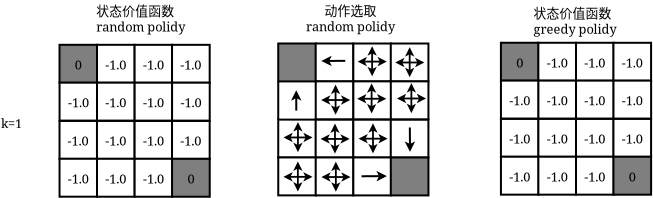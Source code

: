 <?xml version="1.0" encoding="UTF-8"?>
<dia:diagram xmlns:dia="http://www.lysator.liu.se/~alla/dia/">
  <dia:layer name="背景" visible="true" connectable="true" active="true">
    <dia:object type="Flowchart - Box" version="0" id="O0">
      <dia:attribute name="obj_pos">
        <dia:point val="22.072,11.058"/>
      </dia:attribute>
      <dia:attribute name="obj_bb">
        <dia:rectangle val="22.022,11.008;24.004,13.004"/>
      </dia:attribute>
      <dia:attribute name="elem_corner">
        <dia:point val="22.072,11.058"/>
      </dia:attribute>
      <dia:attribute name="elem_width">
        <dia:real val="1.882"/>
      </dia:attribute>
      <dia:attribute name="elem_height">
        <dia:real val="1.896"/>
      </dia:attribute>
      <dia:attribute name="show_background">
        <dia:boolean val="true"/>
      </dia:attribute>
      <dia:attribute name="padding">
        <dia:real val="0.2"/>
      </dia:attribute>
      <dia:attribute name="text">
        <dia:composite type="text">
          <dia:attribute name="string">
            <dia:string>#-1.0#</dia:string>
          </dia:attribute>
          <dia:attribute name="font">
            <dia:font family="serif" style="0" name="Times-Roman"/>
          </dia:attribute>
          <dia:attribute name="height">
            <dia:real val="0.8"/>
          </dia:attribute>
          <dia:attribute name="pos">
            <dia:point val="23.013,12.181"/>
          </dia:attribute>
          <dia:attribute name="color">
            <dia:color val="#000000ff"/>
          </dia:attribute>
          <dia:attribute name="alignment">
            <dia:enum val="1"/>
          </dia:attribute>
        </dia:composite>
      </dia:attribute>
    </dia:object>
    <dia:object type="Flowchart - Box" version="0" id="O1">
      <dia:attribute name="obj_pos">
        <dia:point val="23.944,11.058"/>
      </dia:attribute>
      <dia:attribute name="obj_bb">
        <dia:rectangle val="23.894,11.008;25.877,13.004"/>
      </dia:attribute>
      <dia:attribute name="elem_corner">
        <dia:point val="23.944,11.058"/>
      </dia:attribute>
      <dia:attribute name="elem_width">
        <dia:real val="1.882"/>
      </dia:attribute>
      <dia:attribute name="elem_height">
        <dia:real val="1.896"/>
      </dia:attribute>
      <dia:attribute name="show_background">
        <dia:boolean val="true"/>
      </dia:attribute>
      <dia:attribute name="padding">
        <dia:real val="0.2"/>
      </dia:attribute>
      <dia:attribute name="text">
        <dia:composite type="text">
          <dia:attribute name="string">
            <dia:string>#-1.0#</dia:string>
          </dia:attribute>
          <dia:attribute name="font">
            <dia:font family="serif" style="0" name="Times-Roman"/>
          </dia:attribute>
          <dia:attribute name="height">
            <dia:real val="0.8"/>
          </dia:attribute>
          <dia:attribute name="pos">
            <dia:point val="24.885,12.181"/>
          </dia:attribute>
          <dia:attribute name="color">
            <dia:color val="#000000ff"/>
          </dia:attribute>
          <dia:attribute name="alignment">
            <dia:enum val="1"/>
          </dia:attribute>
        </dia:composite>
      </dia:attribute>
    </dia:object>
    <dia:object type="Flowchart - Box" version="0" id="O2">
      <dia:attribute name="obj_pos">
        <dia:point val="25.826,11.059"/>
      </dia:attribute>
      <dia:attribute name="obj_bb">
        <dia:rectangle val="25.776,11.008;27.758,13.005"/>
      </dia:attribute>
      <dia:attribute name="elem_corner">
        <dia:point val="25.826,11.059"/>
      </dia:attribute>
      <dia:attribute name="elem_width">
        <dia:real val="1.882"/>
      </dia:attribute>
      <dia:attribute name="elem_height">
        <dia:real val="1.896"/>
      </dia:attribute>
      <dia:attribute name="show_background">
        <dia:boolean val="true"/>
      </dia:attribute>
      <dia:attribute name="padding">
        <dia:real val="0.2"/>
      </dia:attribute>
      <dia:attribute name="text">
        <dia:composite type="text">
          <dia:attribute name="string">
            <dia:string>#-1.0#</dia:string>
          </dia:attribute>
          <dia:attribute name="font">
            <dia:font family="serif" style="0" name="Times-Roman"/>
          </dia:attribute>
          <dia:attribute name="height">
            <dia:real val="0.8"/>
          </dia:attribute>
          <dia:attribute name="pos">
            <dia:point val="26.767,12.182"/>
          </dia:attribute>
          <dia:attribute name="color">
            <dia:color val="#000000ff"/>
          </dia:attribute>
          <dia:attribute name="alignment">
            <dia:enum val="1"/>
          </dia:attribute>
        </dia:composite>
      </dia:attribute>
    </dia:object>
    <dia:object type="Flowchart - Box" version="0" id="O3">
      <dia:attribute name="obj_pos">
        <dia:point val="27.698,11.059"/>
      </dia:attribute>
      <dia:attribute name="obj_bb">
        <dia:rectangle val="27.648,11.009;29.63,13.005"/>
      </dia:attribute>
      <dia:attribute name="elem_corner">
        <dia:point val="27.698,11.059"/>
      </dia:attribute>
      <dia:attribute name="elem_width">
        <dia:real val="1.882"/>
      </dia:attribute>
      <dia:attribute name="elem_height">
        <dia:real val="1.896"/>
      </dia:attribute>
      <dia:attribute name="show_background">
        <dia:boolean val="true"/>
      </dia:attribute>
      <dia:attribute name="padding">
        <dia:real val="0.2"/>
      </dia:attribute>
      <dia:attribute name="text">
        <dia:composite type="text">
          <dia:attribute name="string">
            <dia:string>#-1.0#</dia:string>
          </dia:attribute>
          <dia:attribute name="font">
            <dia:font family="serif" style="0" name="Times-Roman"/>
          </dia:attribute>
          <dia:attribute name="height">
            <dia:real val="0.8"/>
          </dia:attribute>
          <dia:attribute name="pos">
            <dia:point val="28.639,12.182"/>
          </dia:attribute>
          <dia:attribute name="color">
            <dia:color val="#000000ff"/>
          </dia:attribute>
          <dia:attribute name="alignment">
            <dia:enum val="1"/>
          </dia:attribute>
        </dia:composite>
      </dia:attribute>
    </dia:object>
    <dia:object type="Flowchart - Box" version="0" id="O4">
      <dia:attribute name="obj_pos">
        <dia:point val="22.073,12.95"/>
      </dia:attribute>
      <dia:attribute name="obj_bb">
        <dia:rectangle val="22.023,12.9;24.006,14.897"/>
      </dia:attribute>
      <dia:attribute name="elem_corner">
        <dia:point val="22.073,12.95"/>
      </dia:attribute>
      <dia:attribute name="elem_width">
        <dia:real val="1.882"/>
      </dia:attribute>
      <dia:attribute name="elem_height">
        <dia:real val="1.896"/>
      </dia:attribute>
      <dia:attribute name="show_background">
        <dia:boolean val="true"/>
      </dia:attribute>
      <dia:attribute name="padding">
        <dia:real val="0.2"/>
      </dia:attribute>
      <dia:attribute name="text">
        <dia:composite type="text">
          <dia:attribute name="string">
            <dia:string>#-1.0#</dia:string>
          </dia:attribute>
          <dia:attribute name="font">
            <dia:font family="serif" style="0" name="Times-Roman"/>
          </dia:attribute>
          <dia:attribute name="height">
            <dia:real val="0.8"/>
          </dia:attribute>
          <dia:attribute name="pos">
            <dia:point val="23.014,14.074"/>
          </dia:attribute>
          <dia:attribute name="color">
            <dia:color val="#000000ff"/>
          </dia:attribute>
          <dia:attribute name="alignment">
            <dia:enum val="1"/>
          </dia:attribute>
        </dia:composite>
      </dia:attribute>
    </dia:object>
    <dia:object type="Flowchart - Box" version="0" id="O5">
      <dia:attribute name="obj_pos">
        <dia:point val="23.946,12.951"/>
      </dia:attribute>
      <dia:attribute name="obj_bb">
        <dia:rectangle val="23.896,12.901;25.878,14.897"/>
      </dia:attribute>
      <dia:attribute name="elem_corner">
        <dia:point val="23.946,12.951"/>
      </dia:attribute>
      <dia:attribute name="elem_width">
        <dia:real val="1.882"/>
      </dia:attribute>
      <dia:attribute name="elem_height">
        <dia:real val="1.896"/>
      </dia:attribute>
      <dia:attribute name="show_background">
        <dia:boolean val="true"/>
      </dia:attribute>
      <dia:attribute name="padding">
        <dia:real val="0.2"/>
      </dia:attribute>
      <dia:attribute name="text">
        <dia:composite type="text">
          <dia:attribute name="string">
            <dia:string>#-1.0#</dia:string>
          </dia:attribute>
          <dia:attribute name="font">
            <dia:font family="serif" style="0" name="Times-Roman"/>
          </dia:attribute>
          <dia:attribute name="height">
            <dia:real val="0.8"/>
          </dia:attribute>
          <dia:attribute name="pos">
            <dia:point val="24.887,14.074"/>
          </dia:attribute>
          <dia:attribute name="color">
            <dia:color val="#000000ff"/>
          </dia:attribute>
          <dia:attribute name="alignment">
            <dia:enum val="1"/>
          </dia:attribute>
        </dia:composite>
      </dia:attribute>
    </dia:object>
    <dia:object type="Flowchart - Box" version="0" id="O6">
      <dia:attribute name="obj_pos">
        <dia:point val="25.827,12.951"/>
      </dia:attribute>
      <dia:attribute name="obj_bb">
        <dia:rectangle val="25.777,12.901;27.759,14.898"/>
      </dia:attribute>
      <dia:attribute name="elem_corner">
        <dia:point val="25.827,12.951"/>
      </dia:attribute>
      <dia:attribute name="elem_width">
        <dia:real val="1.882"/>
      </dia:attribute>
      <dia:attribute name="elem_height">
        <dia:real val="1.896"/>
      </dia:attribute>
      <dia:attribute name="show_background">
        <dia:boolean val="true"/>
      </dia:attribute>
      <dia:attribute name="padding">
        <dia:real val="0.2"/>
      </dia:attribute>
      <dia:attribute name="text">
        <dia:composite type="text">
          <dia:attribute name="string">
            <dia:string>#-1.0#</dia:string>
          </dia:attribute>
          <dia:attribute name="font">
            <dia:font family="serif" style="0" name="Times-Roman"/>
          </dia:attribute>
          <dia:attribute name="height">
            <dia:real val="0.8"/>
          </dia:attribute>
          <dia:attribute name="pos">
            <dia:point val="26.768,14.075"/>
          </dia:attribute>
          <dia:attribute name="color">
            <dia:color val="#000000ff"/>
          </dia:attribute>
          <dia:attribute name="alignment">
            <dia:enum val="1"/>
          </dia:attribute>
        </dia:composite>
      </dia:attribute>
    </dia:object>
    <dia:object type="Flowchart - Box" version="0" id="O7">
      <dia:attribute name="obj_pos">
        <dia:point val="27.7,12.952"/>
      </dia:attribute>
      <dia:attribute name="obj_bb">
        <dia:rectangle val="27.649,12.902;29.632,14.898"/>
      </dia:attribute>
      <dia:attribute name="elem_corner">
        <dia:point val="27.7,12.952"/>
      </dia:attribute>
      <dia:attribute name="elem_width">
        <dia:real val="1.882"/>
      </dia:attribute>
      <dia:attribute name="elem_height">
        <dia:real val="1.896"/>
      </dia:attribute>
      <dia:attribute name="inner_color">
        <dia:color val="#7f7f7fff"/>
      </dia:attribute>
      <dia:attribute name="show_background">
        <dia:boolean val="true"/>
      </dia:attribute>
      <dia:attribute name="padding">
        <dia:real val="0.2"/>
      </dia:attribute>
      <dia:attribute name="text">
        <dia:composite type="text">
          <dia:attribute name="string">
            <dia:string>#0#</dia:string>
          </dia:attribute>
          <dia:attribute name="font">
            <dia:font family="serif" style="0" name="Times-Roman"/>
          </dia:attribute>
          <dia:attribute name="height">
            <dia:real val="0.8"/>
          </dia:attribute>
          <dia:attribute name="pos">
            <dia:point val="28.641,14.075"/>
          </dia:attribute>
          <dia:attribute name="color">
            <dia:color val="#000000ff"/>
          </dia:attribute>
          <dia:attribute name="alignment">
            <dia:enum val="1"/>
          </dia:attribute>
        </dia:composite>
      </dia:attribute>
    </dia:object>
    <dia:object type="Flowchart - Box" version="0" id="O8">
      <dia:attribute name="obj_pos">
        <dia:point val="22.072,7.252"/>
      </dia:attribute>
      <dia:attribute name="obj_bb">
        <dia:rectangle val="22.022,7.202;24.005,9.198"/>
      </dia:attribute>
      <dia:attribute name="elem_corner">
        <dia:point val="22.072,7.252"/>
      </dia:attribute>
      <dia:attribute name="elem_width">
        <dia:real val="1.882"/>
      </dia:attribute>
      <dia:attribute name="elem_height">
        <dia:real val="1.896"/>
      </dia:attribute>
      <dia:attribute name="inner_color">
        <dia:color val="#7f7f7fff"/>
      </dia:attribute>
      <dia:attribute name="show_background">
        <dia:boolean val="true"/>
      </dia:attribute>
      <dia:attribute name="padding">
        <dia:real val="0.2"/>
      </dia:attribute>
      <dia:attribute name="text">
        <dia:composite type="text">
          <dia:attribute name="string">
            <dia:string>#0#</dia:string>
          </dia:attribute>
          <dia:attribute name="font">
            <dia:font family="serif" style="0" name="Times-Roman"/>
          </dia:attribute>
          <dia:attribute name="height">
            <dia:real val="0.8"/>
          </dia:attribute>
          <dia:attribute name="pos">
            <dia:point val="23.013,8.375"/>
          </dia:attribute>
          <dia:attribute name="color">
            <dia:color val="#000000ff"/>
          </dia:attribute>
          <dia:attribute name="alignment">
            <dia:enum val="1"/>
          </dia:attribute>
        </dia:composite>
      </dia:attribute>
    </dia:object>
    <dia:object type="Flowchart - Box" version="0" id="O9">
      <dia:attribute name="obj_pos">
        <dia:point val="23.945,7.252"/>
      </dia:attribute>
      <dia:attribute name="obj_bb">
        <dia:rectangle val="23.895,7.202;25.877,9.199"/>
      </dia:attribute>
      <dia:attribute name="elem_corner">
        <dia:point val="23.945,7.252"/>
      </dia:attribute>
      <dia:attribute name="elem_width">
        <dia:real val="1.882"/>
      </dia:attribute>
      <dia:attribute name="elem_height">
        <dia:real val="1.896"/>
      </dia:attribute>
      <dia:attribute name="show_background">
        <dia:boolean val="true"/>
      </dia:attribute>
      <dia:attribute name="padding">
        <dia:real val="0.2"/>
      </dia:attribute>
      <dia:attribute name="text">
        <dia:composite type="text">
          <dia:attribute name="string">
            <dia:string>#-1.0#</dia:string>
          </dia:attribute>
          <dia:attribute name="font">
            <dia:font family="serif" style="0" name="Times-Roman"/>
          </dia:attribute>
          <dia:attribute name="height">
            <dia:real val="0.8"/>
          </dia:attribute>
          <dia:attribute name="pos">
            <dia:point val="24.886,8.376"/>
          </dia:attribute>
          <dia:attribute name="color">
            <dia:color val="#000000ff"/>
          </dia:attribute>
          <dia:attribute name="alignment">
            <dia:enum val="1"/>
          </dia:attribute>
        </dia:composite>
      </dia:attribute>
    </dia:object>
    <dia:object type="Flowchart - Box" version="0" id="O10">
      <dia:attribute name="obj_pos">
        <dia:point val="25.826,7.253"/>
      </dia:attribute>
      <dia:attribute name="obj_bb">
        <dia:rectangle val="25.776,7.203;27.758,9.199"/>
      </dia:attribute>
      <dia:attribute name="elem_corner">
        <dia:point val="25.826,7.253"/>
      </dia:attribute>
      <dia:attribute name="elem_width">
        <dia:real val="1.882"/>
      </dia:attribute>
      <dia:attribute name="elem_height">
        <dia:real val="1.896"/>
      </dia:attribute>
      <dia:attribute name="show_background">
        <dia:boolean val="true"/>
      </dia:attribute>
      <dia:attribute name="padding">
        <dia:real val="0.2"/>
      </dia:attribute>
      <dia:attribute name="text">
        <dia:composite type="text">
          <dia:attribute name="string">
            <dia:string>#-1.0#</dia:string>
          </dia:attribute>
          <dia:attribute name="font">
            <dia:font family="serif" style="0" name="Times-Roman"/>
          </dia:attribute>
          <dia:attribute name="height">
            <dia:real val="0.8"/>
          </dia:attribute>
          <dia:attribute name="pos">
            <dia:point val="26.767,8.376"/>
          </dia:attribute>
          <dia:attribute name="color">
            <dia:color val="#000000ff"/>
          </dia:attribute>
          <dia:attribute name="alignment">
            <dia:enum val="1"/>
          </dia:attribute>
        </dia:composite>
      </dia:attribute>
    </dia:object>
    <dia:object type="Flowchart - Box" version="0" id="O11">
      <dia:attribute name="obj_pos">
        <dia:point val="27.698,7.253"/>
      </dia:attribute>
      <dia:attribute name="obj_bb">
        <dia:rectangle val="27.648,7.203;29.631,9.2"/>
      </dia:attribute>
      <dia:attribute name="elem_corner">
        <dia:point val="27.698,7.253"/>
      </dia:attribute>
      <dia:attribute name="elem_width">
        <dia:real val="1.882"/>
      </dia:attribute>
      <dia:attribute name="elem_height">
        <dia:real val="1.896"/>
      </dia:attribute>
      <dia:attribute name="show_background">
        <dia:boolean val="true"/>
      </dia:attribute>
      <dia:attribute name="padding">
        <dia:real val="0.2"/>
      </dia:attribute>
      <dia:attribute name="text">
        <dia:composite type="text">
          <dia:attribute name="string">
            <dia:string>#-1.0#</dia:string>
          </dia:attribute>
          <dia:attribute name="font">
            <dia:font family="serif" style="0" name="Times-Roman"/>
          </dia:attribute>
          <dia:attribute name="height">
            <dia:real val="0.8"/>
          </dia:attribute>
          <dia:attribute name="pos">
            <dia:point val="28.64,8.376"/>
          </dia:attribute>
          <dia:attribute name="color">
            <dia:color val="#000000ff"/>
          </dia:attribute>
          <dia:attribute name="alignment">
            <dia:enum val="1"/>
          </dia:attribute>
        </dia:composite>
      </dia:attribute>
    </dia:object>
    <dia:object type="Flowchart - Box" version="0" id="O12">
      <dia:attribute name="obj_pos">
        <dia:point val="22.074,9.145"/>
      </dia:attribute>
      <dia:attribute name="obj_bb">
        <dia:rectangle val="22.024,9.095;24.006,11.091"/>
      </dia:attribute>
      <dia:attribute name="elem_corner">
        <dia:point val="22.074,9.145"/>
      </dia:attribute>
      <dia:attribute name="elem_width">
        <dia:real val="1.882"/>
      </dia:attribute>
      <dia:attribute name="elem_height">
        <dia:real val="1.896"/>
      </dia:attribute>
      <dia:attribute name="show_background">
        <dia:boolean val="true"/>
      </dia:attribute>
      <dia:attribute name="padding">
        <dia:real val="0.2"/>
      </dia:attribute>
      <dia:attribute name="text">
        <dia:composite type="text">
          <dia:attribute name="string">
            <dia:string>#-1.0#</dia:string>
          </dia:attribute>
          <dia:attribute name="font">
            <dia:font family="serif" style="0" name="Times-Roman"/>
          </dia:attribute>
          <dia:attribute name="height">
            <dia:real val="0.8"/>
          </dia:attribute>
          <dia:attribute name="pos">
            <dia:point val="23.015,10.268"/>
          </dia:attribute>
          <dia:attribute name="color">
            <dia:color val="#000000ff"/>
          </dia:attribute>
          <dia:attribute name="alignment">
            <dia:enum val="1"/>
          </dia:attribute>
        </dia:composite>
      </dia:attribute>
    </dia:object>
    <dia:object type="Flowchart - Box" version="0" id="O13">
      <dia:attribute name="obj_pos">
        <dia:point val="23.946,9.145"/>
      </dia:attribute>
      <dia:attribute name="obj_bb">
        <dia:rectangle val="23.896,9.095;25.878,11.092"/>
      </dia:attribute>
      <dia:attribute name="elem_corner">
        <dia:point val="23.946,9.145"/>
      </dia:attribute>
      <dia:attribute name="elem_width">
        <dia:real val="1.882"/>
      </dia:attribute>
      <dia:attribute name="elem_height">
        <dia:real val="1.896"/>
      </dia:attribute>
      <dia:attribute name="show_background">
        <dia:boolean val="true"/>
      </dia:attribute>
      <dia:attribute name="padding">
        <dia:real val="0.2"/>
      </dia:attribute>
      <dia:attribute name="text">
        <dia:composite type="text">
          <dia:attribute name="string">
            <dia:string>#-1.0#</dia:string>
          </dia:attribute>
          <dia:attribute name="font">
            <dia:font family="serif" style="0" name="Times-Roman"/>
          </dia:attribute>
          <dia:attribute name="height">
            <dia:real val="0.8"/>
          </dia:attribute>
          <dia:attribute name="pos">
            <dia:point val="24.887,10.268"/>
          </dia:attribute>
          <dia:attribute name="color">
            <dia:color val="#000000ff"/>
          </dia:attribute>
          <dia:attribute name="alignment">
            <dia:enum val="1"/>
          </dia:attribute>
        </dia:composite>
      </dia:attribute>
    </dia:object>
    <dia:object type="Flowchart - Box" version="0" id="O14">
      <dia:attribute name="obj_pos">
        <dia:point val="25.828,9.146"/>
      </dia:attribute>
      <dia:attribute name="obj_bb">
        <dia:rectangle val="25.777,9.096;27.76,11.092"/>
      </dia:attribute>
      <dia:attribute name="elem_corner">
        <dia:point val="25.828,9.146"/>
      </dia:attribute>
      <dia:attribute name="elem_width">
        <dia:real val="1.882"/>
      </dia:attribute>
      <dia:attribute name="elem_height">
        <dia:real val="1.896"/>
      </dia:attribute>
      <dia:attribute name="show_background">
        <dia:boolean val="true"/>
      </dia:attribute>
      <dia:attribute name="padding">
        <dia:real val="0.2"/>
      </dia:attribute>
      <dia:attribute name="text">
        <dia:composite type="text">
          <dia:attribute name="string">
            <dia:string>#-1.0#</dia:string>
          </dia:attribute>
          <dia:attribute name="font">
            <dia:font family="serif" style="0" name="Times-Roman"/>
          </dia:attribute>
          <dia:attribute name="height">
            <dia:real val="0.8"/>
          </dia:attribute>
          <dia:attribute name="pos">
            <dia:point val="26.769,10.269"/>
          </dia:attribute>
          <dia:attribute name="color">
            <dia:color val="#000000ff"/>
          </dia:attribute>
          <dia:attribute name="alignment">
            <dia:enum val="1"/>
          </dia:attribute>
        </dia:composite>
      </dia:attribute>
    </dia:object>
    <dia:object type="Flowchart - Box" version="0" id="O15">
      <dia:attribute name="obj_pos">
        <dia:point val="27.7,9.146"/>
      </dia:attribute>
      <dia:attribute name="obj_bb">
        <dia:rectangle val="27.65,9.096;29.632,11.092"/>
      </dia:attribute>
      <dia:attribute name="elem_corner">
        <dia:point val="27.7,9.146"/>
      </dia:attribute>
      <dia:attribute name="elem_width">
        <dia:real val="1.882"/>
      </dia:attribute>
      <dia:attribute name="elem_height">
        <dia:real val="1.896"/>
      </dia:attribute>
      <dia:attribute name="show_background">
        <dia:boolean val="true"/>
      </dia:attribute>
      <dia:attribute name="padding">
        <dia:real val="0.2"/>
      </dia:attribute>
      <dia:attribute name="text">
        <dia:composite type="text">
          <dia:attribute name="string">
            <dia:string>#-1.0#</dia:string>
          </dia:attribute>
          <dia:attribute name="font">
            <dia:font family="serif" style="0" name="Times-Roman"/>
          </dia:attribute>
          <dia:attribute name="height">
            <dia:real val="0.8"/>
          </dia:attribute>
          <dia:attribute name="pos">
            <dia:point val="28.641,10.269"/>
          </dia:attribute>
          <dia:attribute name="color">
            <dia:color val="#000000ff"/>
          </dia:attribute>
          <dia:attribute name="alignment">
            <dia:enum val="1"/>
          </dia:attribute>
        </dia:composite>
      </dia:attribute>
    </dia:object>
    <dia:object type="Standard - Text" version="1" id="O16">
      <dia:attribute name="obj_pos">
        <dia:point val="19.146,11.426"/>
      </dia:attribute>
      <dia:attribute name="obj_bb">
        <dia:rectangle val="19.146,10.834;20.123,11.557"/>
      </dia:attribute>
      <dia:attribute name="text">
        <dia:composite type="text">
          <dia:attribute name="string">
            <dia:string>#k=1#</dia:string>
          </dia:attribute>
          <dia:attribute name="font">
            <dia:font family="serif" style="0" name="Times-Roman"/>
          </dia:attribute>
          <dia:attribute name="height">
            <dia:real val="0.8"/>
          </dia:attribute>
          <dia:attribute name="pos">
            <dia:point val="19.146,11.426"/>
          </dia:attribute>
          <dia:attribute name="color">
            <dia:color val="#000000ff"/>
          </dia:attribute>
          <dia:attribute name="alignment">
            <dia:enum val="0"/>
          </dia:attribute>
        </dia:composite>
      </dia:attribute>
      <dia:attribute name="valign">
        <dia:enum val="3"/>
      </dia:attribute>
    </dia:object>
    <dia:object type="Standard - Text" version="1" id="O17">
      <dia:attribute name="obj_pos">
        <dia:point val="23.911,5.783"/>
      </dia:attribute>
      <dia:attribute name="obj_bb">
        <dia:rectangle val="23.911,5.208;28.071,6.681"/>
      </dia:attribute>
      <dia:attribute name="text">
        <dia:composite type="text">
          <dia:attribute name="string">
            <dia:string>#状态价值函数
random polidy#</dia:string>
          </dia:attribute>
          <dia:attribute name="font">
            <dia:font family="serif" style="0" name="Times-Roman"/>
          </dia:attribute>
          <dia:attribute name="height">
            <dia:real val="0.8"/>
          </dia:attribute>
          <dia:attribute name="pos">
            <dia:point val="23.911,5.783"/>
          </dia:attribute>
          <dia:attribute name="color">
            <dia:color val="#000000ff"/>
          </dia:attribute>
          <dia:attribute name="alignment">
            <dia:enum val="0"/>
          </dia:attribute>
        </dia:composite>
      </dia:attribute>
      <dia:attribute name="valign">
        <dia:enum val="3"/>
      </dia:attribute>
    </dia:object>
    <dia:object type="Flowchart - Box" version="0" id="O18">
      <dia:attribute name="obj_pos">
        <dia:point val="33.008,10.992"/>
      </dia:attribute>
      <dia:attribute name="obj_bb">
        <dia:rectangle val="32.958,10.941;34.94,12.938"/>
      </dia:attribute>
      <dia:attribute name="elem_corner">
        <dia:point val="33.008,10.992"/>
      </dia:attribute>
      <dia:attribute name="elem_width">
        <dia:real val="1.882"/>
      </dia:attribute>
      <dia:attribute name="elem_height">
        <dia:real val="1.896"/>
      </dia:attribute>
      <dia:attribute name="show_background">
        <dia:boolean val="true"/>
      </dia:attribute>
      <dia:attribute name="padding">
        <dia:real val="0.2"/>
      </dia:attribute>
      <dia:attribute name="text">
        <dia:composite type="text">
          <dia:attribute name="string">
            <dia:string>##</dia:string>
          </dia:attribute>
          <dia:attribute name="font">
            <dia:font family="serif" style="0" name="Times-Roman"/>
          </dia:attribute>
          <dia:attribute name="height">
            <dia:real val="0.8"/>
          </dia:attribute>
          <dia:attribute name="pos">
            <dia:point val="33.949,12.115"/>
          </dia:attribute>
          <dia:attribute name="color">
            <dia:color val="#000000ff"/>
          </dia:attribute>
          <dia:attribute name="alignment">
            <dia:enum val="1"/>
          </dia:attribute>
        </dia:composite>
      </dia:attribute>
    </dia:object>
    <dia:object type="Flowchart - Box" version="0" id="O19">
      <dia:attribute name="obj_pos">
        <dia:point val="34.88,10.992"/>
      </dia:attribute>
      <dia:attribute name="obj_bb">
        <dia:rectangle val="34.83,10.942;36.813,12.938"/>
      </dia:attribute>
      <dia:attribute name="elem_corner">
        <dia:point val="34.88,10.992"/>
      </dia:attribute>
      <dia:attribute name="elem_width">
        <dia:real val="1.882"/>
      </dia:attribute>
      <dia:attribute name="elem_height">
        <dia:real val="1.896"/>
      </dia:attribute>
      <dia:attribute name="show_background">
        <dia:boolean val="true"/>
      </dia:attribute>
      <dia:attribute name="padding">
        <dia:real val="0.2"/>
      </dia:attribute>
      <dia:attribute name="text">
        <dia:composite type="text">
          <dia:attribute name="string">
            <dia:string>##</dia:string>
          </dia:attribute>
          <dia:attribute name="font">
            <dia:font family="serif" style="0" name="Times-Roman"/>
          </dia:attribute>
          <dia:attribute name="height">
            <dia:real val="0.8"/>
          </dia:attribute>
          <dia:attribute name="pos">
            <dia:point val="35.822,12.115"/>
          </dia:attribute>
          <dia:attribute name="color">
            <dia:color val="#000000ff"/>
          </dia:attribute>
          <dia:attribute name="alignment">
            <dia:enum val="1"/>
          </dia:attribute>
        </dia:composite>
      </dia:attribute>
    </dia:object>
    <dia:object type="Flowchart - Box" version="0" id="O20">
      <dia:attribute name="obj_pos">
        <dia:point val="36.762,10.992"/>
      </dia:attribute>
      <dia:attribute name="obj_bb">
        <dia:rectangle val="36.712,10.942;38.694,12.939"/>
      </dia:attribute>
      <dia:attribute name="elem_corner">
        <dia:point val="36.762,10.992"/>
      </dia:attribute>
      <dia:attribute name="elem_width">
        <dia:real val="1.882"/>
      </dia:attribute>
      <dia:attribute name="elem_height">
        <dia:real val="1.896"/>
      </dia:attribute>
      <dia:attribute name="show_background">
        <dia:boolean val="true"/>
      </dia:attribute>
      <dia:attribute name="padding">
        <dia:real val="0.2"/>
      </dia:attribute>
      <dia:attribute name="text">
        <dia:composite type="text">
          <dia:attribute name="string">
            <dia:string>##</dia:string>
          </dia:attribute>
          <dia:attribute name="font">
            <dia:font family="serif" style="0" name="Times-Roman"/>
          </dia:attribute>
          <dia:attribute name="height">
            <dia:real val="0.8"/>
          </dia:attribute>
          <dia:attribute name="pos">
            <dia:point val="37.703,12.116"/>
          </dia:attribute>
          <dia:attribute name="color">
            <dia:color val="#000000ff"/>
          </dia:attribute>
          <dia:attribute name="alignment">
            <dia:enum val="1"/>
          </dia:attribute>
        </dia:composite>
      </dia:attribute>
    </dia:object>
    <dia:object type="Flowchart - Box" version="0" id="O21">
      <dia:attribute name="obj_pos">
        <dia:point val="38.634,10.993"/>
      </dia:attribute>
      <dia:attribute name="obj_bb">
        <dia:rectangle val="38.584,10.943;40.567,12.939"/>
      </dia:attribute>
      <dia:attribute name="elem_corner">
        <dia:point val="38.634,10.993"/>
      </dia:attribute>
      <dia:attribute name="elem_width">
        <dia:real val="1.882"/>
      </dia:attribute>
      <dia:attribute name="elem_height">
        <dia:real val="1.896"/>
      </dia:attribute>
      <dia:attribute name="show_background">
        <dia:boolean val="true"/>
      </dia:attribute>
      <dia:attribute name="padding">
        <dia:real val="0.2"/>
      </dia:attribute>
      <dia:attribute name="text">
        <dia:composite type="text">
          <dia:attribute name="string">
            <dia:string>##</dia:string>
          </dia:attribute>
          <dia:attribute name="font">
            <dia:font family="serif" style="0" name="Times-Roman"/>
          </dia:attribute>
          <dia:attribute name="height">
            <dia:real val="0.8"/>
          </dia:attribute>
          <dia:attribute name="pos">
            <dia:point val="39.575,12.116"/>
          </dia:attribute>
          <dia:attribute name="color">
            <dia:color val="#000000ff"/>
          </dia:attribute>
          <dia:attribute name="alignment">
            <dia:enum val="1"/>
          </dia:attribute>
        </dia:composite>
      </dia:attribute>
    </dia:object>
    <dia:object type="Flowchart - Box" version="0" id="O22">
      <dia:attribute name="obj_pos">
        <dia:point val="33.009,12.884"/>
      </dia:attribute>
      <dia:attribute name="obj_bb">
        <dia:rectangle val="32.959,12.834;34.942,14.831"/>
      </dia:attribute>
      <dia:attribute name="elem_corner">
        <dia:point val="33.009,12.884"/>
      </dia:attribute>
      <dia:attribute name="elem_width">
        <dia:real val="1.882"/>
      </dia:attribute>
      <dia:attribute name="elem_height">
        <dia:real val="1.896"/>
      </dia:attribute>
      <dia:attribute name="show_background">
        <dia:boolean val="true"/>
      </dia:attribute>
      <dia:attribute name="padding">
        <dia:real val="0.2"/>
      </dia:attribute>
      <dia:attribute name="text">
        <dia:composite type="text">
          <dia:attribute name="string">
            <dia:string>##</dia:string>
          </dia:attribute>
          <dia:attribute name="font">
            <dia:font family="serif" style="0" name="Times-Roman"/>
          </dia:attribute>
          <dia:attribute name="height">
            <dia:real val="0.8"/>
          </dia:attribute>
          <dia:attribute name="pos">
            <dia:point val="33.951,14.008"/>
          </dia:attribute>
          <dia:attribute name="color">
            <dia:color val="#000000ff"/>
          </dia:attribute>
          <dia:attribute name="alignment">
            <dia:enum val="1"/>
          </dia:attribute>
        </dia:composite>
      </dia:attribute>
    </dia:object>
    <dia:object type="Flowchart - Box" version="0" id="O23">
      <dia:attribute name="obj_pos">
        <dia:point val="34.882,12.885"/>
      </dia:attribute>
      <dia:attribute name="obj_bb">
        <dia:rectangle val="34.832,12.835;36.814,14.831"/>
      </dia:attribute>
      <dia:attribute name="elem_corner">
        <dia:point val="34.882,12.885"/>
      </dia:attribute>
      <dia:attribute name="elem_width">
        <dia:real val="1.882"/>
      </dia:attribute>
      <dia:attribute name="elem_height">
        <dia:real val="1.896"/>
      </dia:attribute>
      <dia:attribute name="show_background">
        <dia:boolean val="true"/>
      </dia:attribute>
      <dia:attribute name="padding">
        <dia:real val="0.2"/>
      </dia:attribute>
      <dia:attribute name="text">
        <dia:composite type="text">
          <dia:attribute name="string">
            <dia:string>##</dia:string>
          </dia:attribute>
          <dia:attribute name="font">
            <dia:font family="serif" style="0" name="Times-Roman"/>
          </dia:attribute>
          <dia:attribute name="height">
            <dia:real val="0.8"/>
          </dia:attribute>
          <dia:attribute name="pos">
            <dia:point val="35.823,14.008"/>
          </dia:attribute>
          <dia:attribute name="color">
            <dia:color val="#000000ff"/>
          </dia:attribute>
          <dia:attribute name="alignment">
            <dia:enum val="1"/>
          </dia:attribute>
        </dia:composite>
      </dia:attribute>
    </dia:object>
    <dia:object type="Flowchart - Box" version="0" id="O24">
      <dia:attribute name="obj_pos">
        <dia:point val="36.763,12.885"/>
      </dia:attribute>
      <dia:attribute name="obj_bb">
        <dia:rectangle val="36.713,12.835;38.696,14.832"/>
      </dia:attribute>
      <dia:attribute name="elem_corner">
        <dia:point val="36.763,12.885"/>
      </dia:attribute>
      <dia:attribute name="elem_width">
        <dia:real val="1.882"/>
      </dia:attribute>
      <dia:attribute name="elem_height">
        <dia:real val="1.896"/>
      </dia:attribute>
      <dia:attribute name="show_background">
        <dia:boolean val="true"/>
      </dia:attribute>
      <dia:attribute name="padding">
        <dia:real val="0.2"/>
      </dia:attribute>
      <dia:attribute name="text">
        <dia:composite type="text">
          <dia:attribute name="string">
            <dia:string>##</dia:string>
          </dia:attribute>
          <dia:attribute name="font">
            <dia:font family="serif" style="0" name="Times-Roman"/>
          </dia:attribute>
          <dia:attribute name="height">
            <dia:real val="0.8"/>
          </dia:attribute>
          <dia:attribute name="pos">
            <dia:point val="37.705,14.008"/>
          </dia:attribute>
          <dia:attribute name="color">
            <dia:color val="#000000ff"/>
          </dia:attribute>
          <dia:attribute name="alignment">
            <dia:enum val="1"/>
          </dia:attribute>
        </dia:composite>
      </dia:attribute>
    </dia:object>
    <dia:object type="Flowchart - Box" version="0" id="O25">
      <dia:attribute name="obj_pos">
        <dia:point val="38.636,12.886"/>
      </dia:attribute>
      <dia:attribute name="obj_bb">
        <dia:rectangle val="38.586,12.836;40.568,14.832"/>
      </dia:attribute>
      <dia:attribute name="elem_corner">
        <dia:point val="38.636,12.886"/>
      </dia:attribute>
      <dia:attribute name="elem_width">
        <dia:real val="1.882"/>
      </dia:attribute>
      <dia:attribute name="elem_height">
        <dia:real val="1.896"/>
      </dia:attribute>
      <dia:attribute name="inner_color">
        <dia:color val="#7f7f7fff"/>
      </dia:attribute>
      <dia:attribute name="show_background">
        <dia:boolean val="true"/>
      </dia:attribute>
      <dia:attribute name="padding">
        <dia:real val="0.2"/>
      </dia:attribute>
      <dia:attribute name="text">
        <dia:composite type="text">
          <dia:attribute name="string">
            <dia:string>##</dia:string>
          </dia:attribute>
          <dia:attribute name="font">
            <dia:font family="serif" style="0" name="Times-Roman"/>
          </dia:attribute>
          <dia:attribute name="height">
            <dia:real val="0.8"/>
          </dia:attribute>
          <dia:attribute name="pos">
            <dia:point val="39.577,14.009"/>
          </dia:attribute>
          <dia:attribute name="color">
            <dia:color val="#000000ff"/>
          </dia:attribute>
          <dia:attribute name="alignment">
            <dia:enum val="1"/>
          </dia:attribute>
        </dia:composite>
      </dia:attribute>
    </dia:object>
    <dia:object type="Flowchart - Box" version="0" id="O26">
      <dia:attribute name="obj_pos">
        <dia:point val="33.008,7.186"/>
      </dia:attribute>
      <dia:attribute name="obj_bb">
        <dia:rectangle val="32.958,7.136;34.941,9.132"/>
      </dia:attribute>
      <dia:attribute name="elem_corner">
        <dia:point val="33.008,7.186"/>
      </dia:attribute>
      <dia:attribute name="elem_width">
        <dia:real val="1.882"/>
      </dia:attribute>
      <dia:attribute name="elem_height">
        <dia:real val="1.896"/>
      </dia:attribute>
      <dia:attribute name="inner_color">
        <dia:color val="#7f7f7fff"/>
      </dia:attribute>
      <dia:attribute name="show_background">
        <dia:boolean val="true"/>
      </dia:attribute>
      <dia:attribute name="padding">
        <dia:real val="0.2"/>
      </dia:attribute>
      <dia:attribute name="text">
        <dia:composite type="text">
          <dia:attribute name="string">
            <dia:string>##</dia:string>
          </dia:attribute>
          <dia:attribute name="font">
            <dia:font family="serif" style="0" name="Times-Roman"/>
          </dia:attribute>
          <dia:attribute name="height">
            <dia:real val="0.8"/>
          </dia:attribute>
          <dia:attribute name="pos">
            <dia:point val="33.95,8.309"/>
          </dia:attribute>
          <dia:attribute name="color">
            <dia:color val="#000000ff"/>
          </dia:attribute>
          <dia:attribute name="alignment">
            <dia:enum val="1"/>
          </dia:attribute>
        </dia:composite>
      </dia:attribute>
    </dia:object>
    <dia:object type="Flowchart - Box" version="0" id="O27">
      <dia:attribute name="obj_pos">
        <dia:point val="34.881,7.186"/>
      </dia:attribute>
      <dia:attribute name="obj_bb">
        <dia:rectangle val="34.831,7.136;36.813,9.133"/>
      </dia:attribute>
      <dia:attribute name="elem_corner">
        <dia:point val="34.881,7.186"/>
      </dia:attribute>
      <dia:attribute name="elem_width">
        <dia:real val="1.882"/>
      </dia:attribute>
      <dia:attribute name="elem_height">
        <dia:real val="1.896"/>
      </dia:attribute>
      <dia:attribute name="show_background">
        <dia:boolean val="true"/>
      </dia:attribute>
      <dia:attribute name="padding">
        <dia:real val="0.2"/>
      </dia:attribute>
      <dia:attribute name="text">
        <dia:composite type="text">
          <dia:attribute name="string">
            <dia:string>##</dia:string>
          </dia:attribute>
          <dia:attribute name="font">
            <dia:font family="serif" style="0" name="Times-Roman"/>
          </dia:attribute>
          <dia:attribute name="height">
            <dia:real val="0.8"/>
          </dia:attribute>
          <dia:attribute name="pos">
            <dia:point val="35.822,8.31"/>
          </dia:attribute>
          <dia:attribute name="color">
            <dia:color val="#000000ff"/>
          </dia:attribute>
          <dia:attribute name="alignment">
            <dia:enum val="1"/>
          </dia:attribute>
        </dia:composite>
      </dia:attribute>
    </dia:object>
    <dia:object type="Flowchart - Box" version="0" id="O28">
      <dia:attribute name="obj_pos">
        <dia:point val="36.762,7.187"/>
      </dia:attribute>
      <dia:attribute name="obj_bb">
        <dia:rectangle val="36.712,7.137;38.695,9.133"/>
      </dia:attribute>
      <dia:attribute name="elem_corner">
        <dia:point val="36.762,7.187"/>
      </dia:attribute>
      <dia:attribute name="elem_width">
        <dia:real val="1.882"/>
      </dia:attribute>
      <dia:attribute name="elem_height">
        <dia:real val="1.896"/>
      </dia:attribute>
      <dia:attribute name="show_background">
        <dia:boolean val="true"/>
      </dia:attribute>
      <dia:attribute name="padding">
        <dia:real val="0.2"/>
      </dia:attribute>
      <dia:attribute name="text">
        <dia:composite type="text">
          <dia:attribute name="string">
            <dia:string>##</dia:string>
          </dia:attribute>
          <dia:attribute name="font">
            <dia:font family="serif" style="0" name="Times-Roman"/>
          </dia:attribute>
          <dia:attribute name="height">
            <dia:real val="0.8"/>
          </dia:attribute>
          <dia:attribute name="pos">
            <dia:point val="37.703,8.31"/>
          </dia:attribute>
          <dia:attribute name="color">
            <dia:color val="#000000ff"/>
          </dia:attribute>
          <dia:attribute name="alignment">
            <dia:enum val="1"/>
          </dia:attribute>
        </dia:composite>
      </dia:attribute>
    </dia:object>
    <dia:object type="Flowchart - Box" version="0" id="O29">
      <dia:attribute name="obj_pos">
        <dia:point val="38.635,7.187"/>
      </dia:attribute>
      <dia:attribute name="obj_bb">
        <dia:rectangle val="38.585,7.137;40.567,9.134"/>
      </dia:attribute>
      <dia:attribute name="elem_corner">
        <dia:point val="38.635,7.187"/>
      </dia:attribute>
      <dia:attribute name="elem_width">
        <dia:real val="1.882"/>
      </dia:attribute>
      <dia:attribute name="elem_height">
        <dia:real val="1.896"/>
      </dia:attribute>
      <dia:attribute name="show_background">
        <dia:boolean val="true"/>
      </dia:attribute>
      <dia:attribute name="padding">
        <dia:real val="0.2"/>
      </dia:attribute>
      <dia:attribute name="text">
        <dia:composite type="text">
          <dia:attribute name="string">
            <dia:string>##</dia:string>
          </dia:attribute>
          <dia:attribute name="font">
            <dia:font family="serif" style="0" name="Times-Roman"/>
          </dia:attribute>
          <dia:attribute name="height">
            <dia:real val="0.8"/>
          </dia:attribute>
          <dia:attribute name="pos">
            <dia:point val="39.576,8.31"/>
          </dia:attribute>
          <dia:attribute name="color">
            <dia:color val="#000000ff"/>
          </dia:attribute>
          <dia:attribute name="alignment">
            <dia:enum val="1"/>
          </dia:attribute>
        </dia:composite>
      </dia:attribute>
    </dia:object>
    <dia:object type="Flowchart - Box" version="0" id="O30">
      <dia:attribute name="obj_pos">
        <dia:point val="34.882,9.079"/>
      </dia:attribute>
      <dia:attribute name="obj_bb">
        <dia:rectangle val="34.832,9.029;36.815,11.025"/>
      </dia:attribute>
      <dia:attribute name="elem_corner">
        <dia:point val="34.882,9.079"/>
      </dia:attribute>
      <dia:attribute name="elem_width">
        <dia:real val="1.882"/>
      </dia:attribute>
      <dia:attribute name="elem_height">
        <dia:real val="1.896"/>
      </dia:attribute>
      <dia:attribute name="show_background">
        <dia:boolean val="true"/>
      </dia:attribute>
      <dia:attribute name="padding">
        <dia:real val="0.2"/>
      </dia:attribute>
      <dia:attribute name="text">
        <dia:composite type="text">
          <dia:attribute name="string">
            <dia:string>##</dia:string>
          </dia:attribute>
          <dia:attribute name="font">
            <dia:font family="serif" style="0" name="Times-Roman"/>
          </dia:attribute>
          <dia:attribute name="height">
            <dia:real val="0.8"/>
          </dia:attribute>
          <dia:attribute name="pos">
            <dia:point val="35.823,10.202"/>
          </dia:attribute>
          <dia:attribute name="color">
            <dia:color val="#000000ff"/>
          </dia:attribute>
          <dia:attribute name="alignment">
            <dia:enum val="1"/>
          </dia:attribute>
        </dia:composite>
      </dia:attribute>
    </dia:object>
    <dia:object type="Flowchart - Box" version="0" id="O31">
      <dia:attribute name="obj_pos">
        <dia:point val="36.764,9.08"/>
      </dia:attribute>
      <dia:attribute name="obj_bb">
        <dia:rectangle val="36.714,9.03;38.696,11.026"/>
      </dia:attribute>
      <dia:attribute name="elem_corner">
        <dia:point val="36.764,9.08"/>
      </dia:attribute>
      <dia:attribute name="elem_width">
        <dia:real val="1.882"/>
      </dia:attribute>
      <dia:attribute name="elem_height">
        <dia:real val="1.896"/>
      </dia:attribute>
      <dia:attribute name="show_background">
        <dia:boolean val="true"/>
      </dia:attribute>
      <dia:attribute name="padding">
        <dia:real val="0.2"/>
      </dia:attribute>
      <dia:attribute name="text">
        <dia:composite type="text">
          <dia:attribute name="string">
            <dia:string>##</dia:string>
          </dia:attribute>
          <dia:attribute name="font">
            <dia:font family="serif" style="0" name="Times-Roman"/>
          </dia:attribute>
          <dia:attribute name="height">
            <dia:real val="0.8"/>
          </dia:attribute>
          <dia:attribute name="pos">
            <dia:point val="37.705,10.203"/>
          </dia:attribute>
          <dia:attribute name="color">
            <dia:color val="#000000ff"/>
          </dia:attribute>
          <dia:attribute name="alignment">
            <dia:enum val="1"/>
          </dia:attribute>
        </dia:composite>
      </dia:attribute>
    </dia:object>
    <dia:object type="Flowchart - Box" version="0" id="O32">
      <dia:attribute name="obj_pos">
        <dia:point val="38.636,9.08"/>
      </dia:attribute>
      <dia:attribute name="obj_bb">
        <dia:rectangle val="38.586,9.03;40.568,11.026"/>
      </dia:attribute>
      <dia:attribute name="elem_corner">
        <dia:point val="38.636,9.08"/>
      </dia:attribute>
      <dia:attribute name="elem_width">
        <dia:real val="1.882"/>
      </dia:attribute>
      <dia:attribute name="elem_height">
        <dia:real val="1.896"/>
      </dia:attribute>
      <dia:attribute name="show_background">
        <dia:boolean val="true"/>
      </dia:attribute>
      <dia:attribute name="padding">
        <dia:real val="0.2"/>
      </dia:attribute>
      <dia:attribute name="text">
        <dia:composite type="text">
          <dia:attribute name="string">
            <dia:string>##</dia:string>
          </dia:attribute>
          <dia:attribute name="font">
            <dia:font family="serif" style="0" name="Times-Roman"/>
          </dia:attribute>
          <dia:attribute name="height">
            <dia:real val="0.8"/>
          </dia:attribute>
          <dia:attribute name="pos">
            <dia:point val="39.577,10.203"/>
          </dia:attribute>
          <dia:attribute name="color">
            <dia:color val="#000000ff"/>
          </dia:attribute>
          <dia:attribute name="alignment">
            <dia:enum val="1"/>
          </dia:attribute>
        </dia:composite>
      </dia:attribute>
    </dia:object>
    <dia:object type="Standard - Text" version="1" id="O33">
      <dia:attribute name="obj_pos">
        <dia:point val="45.772,5.897"/>
      </dia:attribute>
      <dia:attribute name="obj_bb">
        <dia:rectangle val="45.772,5.305;49.949,6.828"/>
      </dia:attribute>
      <dia:attribute name="text">
        <dia:composite type="text">
          <dia:attribute name="string">
            <dia:string>#状态价值函数
greedy polidy#</dia:string>
          </dia:attribute>
          <dia:attribute name="font">
            <dia:font family="serif" style="0" name="Times-Roman"/>
          </dia:attribute>
          <dia:attribute name="height">
            <dia:real val="0.8"/>
          </dia:attribute>
          <dia:attribute name="pos">
            <dia:point val="45.772,5.897"/>
          </dia:attribute>
          <dia:attribute name="color">
            <dia:color val="#000000ff"/>
          </dia:attribute>
          <dia:attribute name="alignment">
            <dia:enum val="0"/>
          </dia:attribute>
        </dia:composite>
      </dia:attribute>
      <dia:attribute name="valign">
        <dia:enum val="3"/>
      </dia:attribute>
    </dia:object>
    <dia:object type="Standard - Text" version="1" id="O34">
      <dia:attribute name="obj_pos">
        <dia:point val="36.624,5.912"/>
      </dia:attribute>
      <dia:attribute name="obj_bb">
        <dia:rectangle val="34.544,5.176;38.704,6.648"/>
      </dia:attribute>
      <dia:attribute name="text">
        <dia:composite type="text">
          <dia:attribute name="string">
            <dia:string>#动作选取
random polidy#</dia:string>
          </dia:attribute>
          <dia:attribute name="font">
            <dia:font family="serif" style="0" name="Times-Roman"/>
          </dia:attribute>
          <dia:attribute name="height">
            <dia:real val="0.8"/>
          </dia:attribute>
          <dia:attribute name="pos">
            <dia:point val="36.624,5.751"/>
          </dia:attribute>
          <dia:attribute name="color">
            <dia:color val="#000000ff"/>
          </dia:attribute>
          <dia:attribute name="alignment">
            <dia:enum val="1"/>
          </dia:attribute>
        </dia:composite>
      </dia:attribute>
      <dia:attribute name="valign">
        <dia:enum val="2"/>
      </dia:attribute>
    </dia:object>
    <dia:group>
      <dia:attribute name="meta">
        <dia:composite type="dict"/>
      </dia:attribute>
      <dia:attribute name="matrix">
        <dia:matrix xx="0.889" xy="0" yx="0" yy="0.907" x0="23.669" y0="-0.565"/>
      </dia:attribute>
      <dia:object type="Standard - Line" version="0" id="O35">
        <dia:attribute name="obj_pos">
          <dia:point val="14.975,9.544"/>
        </dia:attribute>
        <dia:attribute name="obj_bb">
          <dia:rectangle val="14.925,9.283;16.66,9.806"/>
        </dia:attribute>
        <dia:attribute name="conn_endpoints">
          <dia:point val="14.975,9.544"/>
          <dia:point val="16.61,9.544"/>
        </dia:attribute>
        <dia:attribute name="numcp">
          <dia:int val="1"/>
        </dia:attribute>
        <dia:attribute name="start_arrow">
          <dia:enum val="22"/>
        </dia:attribute>
        <dia:attribute name="start_arrow_length">
          <dia:real val="0.3"/>
        </dia:attribute>
        <dia:attribute name="start_arrow_width">
          <dia:real val="0.3"/>
        </dia:attribute>
        <dia:attribute name="end_arrow">
          <dia:enum val="22"/>
        </dia:attribute>
        <dia:attribute name="end_arrow_length">
          <dia:real val="0.3"/>
        </dia:attribute>
        <dia:attribute name="end_arrow_width">
          <dia:real val="0.3"/>
        </dia:attribute>
      </dia:object>
      <dia:object type="Standard - Line" version="0" id="O36">
        <dia:attribute name="obj_pos">
          <dia:point val="15.786,8.697"/>
        </dia:attribute>
        <dia:attribute name="obj_bb">
          <dia:rectangle val="15.524,8.647;16.048,10.403"/>
        </dia:attribute>
        <dia:attribute name="conn_endpoints">
          <dia:point val="15.786,8.697"/>
          <dia:point val="15.786,10.353"/>
        </dia:attribute>
        <dia:attribute name="numcp">
          <dia:int val="1"/>
        </dia:attribute>
        <dia:attribute name="start_arrow">
          <dia:enum val="22"/>
        </dia:attribute>
        <dia:attribute name="start_arrow_length">
          <dia:real val="0.3"/>
        </dia:attribute>
        <dia:attribute name="start_arrow_width">
          <dia:real val="0.3"/>
        </dia:attribute>
        <dia:attribute name="end_arrow">
          <dia:enum val="22"/>
        </dia:attribute>
        <dia:attribute name="end_arrow_length">
          <dia:real val="0.3"/>
        </dia:attribute>
        <dia:attribute name="end_arrow_width">
          <dia:real val="0.3"/>
        </dia:attribute>
      </dia:object>
    </dia:group>
    <dia:group>
      <dia:attribute name="meta">
        <dia:composite type="dict"/>
      </dia:attribute>
      <dia:attribute name="matrix">
        <dia:matrix xx="0.889" xy="0" yx="0" yy="0.907" x0="21.841" y0="1.357"/>
      </dia:attribute>
      <dia:object type="Standard - Line" version="0" id="O37">
        <dia:attribute name="obj_pos">
          <dia:point val="14.975,9.544"/>
        </dia:attribute>
        <dia:attribute name="obj_bb">
          <dia:rectangle val="14.925,9.283;16.66,9.806"/>
        </dia:attribute>
        <dia:attribute name="conn_endpoints">
          <dia:point val="14.975,9.544"/>
          <dia:point val="16.61,9.544"/>
        </dia:attribute>
        <dia:attribute name="numcp">
          <dia:int val="1"/>
        </dia:attribute>
        <dia:attribute name="start_arrow">
          <dia:enum val="22"/>
        </dia:attribute>
        <dia:attribute name="start_arrow_length">
          <dia:real val="0.3"/>
        </dia:attribute>
        <dia:attribute name="start_arrow_width">
          <dia:real val="0.3"/>
        </dia:attribute>
        <dia:attribute name="end_arrow">
          <dia:enum val="22"/>
        </dia:attribute>
        <dia:attribute name="end_arrow_length">
          <dia:real val="0.3"/>
        </dia:attribute>
        <dia:attribute name="end_arrow_width">
          <dia:real val="0.3"/>
        </dia:attribute>
      </dia:object>
      <dia:object type="Standard - Line" version="0" id="O38">
        <dia:attribute name="obj_pos">
          <dia:point val="15.786,8.697"/>
        </dia:attribute>
        <dia:attribute name="obj_bb">
          <dia:rectangle val="15.524,8.647;16.048,10.403"/>
        </dia:attribute>
        <dia:attribute name="conn_endpoints">
          <dia:point val="15.786,8.697"/>
          <dia:point val="15.786,10.353"/>
        </dia:attribute>
        <dia:attribute name="numcp">
          <dia:int val="1"/>
        </dia:attribute>
        <dia:attribute name="start_arrow">
          <dia:enum val="22"/>
        </dia:attribute>
        <dia:attribute name="start_arrow_length">
          <dia:real val="0.3"/>
        </dia:attribute>
        <dia:attribute name="start_arrow_width">
          <dia:real val="0.3"/>
        </dia:attribute>
        <dia:attribute name="end_arrow">
          <dia:enum val="22"/>
        </dia:attribute>
        <dia:attribute name="end_arrow_length">
          <dia:real val="0.3"/>
        </dia:attribute>
        <dia:attribute name="end_arrow_width">
          <dia:real val="0.3"/>
        </dia:attribute>
      </dia:object>
    </dia:group>
    <dia:group>
      <dia:attribute name="meta">
        <dia:composite type="dict"/>
      </dia:attribute>
      <dia:attribute name="matrix">
        <dia:matrix xx="0.889" xy="0" yx="0" yy="0.907" x0="25.546" y0="-0.52"/>
      </dia:attribute>
      <dia:object type="Standard - Line" version="0" id="O39">
        <dia:attribute name="obj_pos">
          <dia:point val="14.975,9.544"/>
        </dia:attribute>
        <dia:attribute name="obj_bb">
          <dia:rectangle val="14.925,9.283;16.66,9.806"/>
        </dia:attribute>
        <dia:attribute name="conn_endpoints">
          <dia:point val="14.975,9.544"/>
          <dia:point val="16.61,9.544"/>
        </dia:attribute>
        <dia:attribute name="numcp">
          <dia:int val="1"/>
        </dia:attribute>
        <dia:attribute name="start_arrow">
          <dia:enum val="22"/>
        </dia:attribute>
        <dia:attribute name="start_arrow_length">
          <dia:real val="0.3"/>
        </dia:attribute>
        <dia:attribute name="start_arrow_width">
          <dia:real val="0.3"/>
        </dia:attribute>
        <dia:attribute name="end_arrow">
          <dia:enum val="22"/>
        </dia:attribute>
        <dia:attribute name="end_arrow_length">
          <dia:real val="0.3"/>
        </dia:attribute>
        <dia:attribute name="end_arrow_width">
          <dia:real val="0.3"/>
        </dia:attribute>
      </dia:object>
      <dia:object type="Standard - Line" version="0" id="O40">
        <dia:attribute name="obj_pos">
          <dia:point val="15.786,8.697"/>
        </dia:attribute>
        <dia:attribute name="obj_bb">
          <dia:rectangle val="15.524,8.647;16.048,10.403"/>
        </dia:attribute>
        <dia:attribute name="conn_endpoints">
          <dia:point val="15.786,8.697"/>
          <dia:point val="15.786,10.353"/>
        </dia:attribute>
        <dia:attribute name="numcp">
          <dia:int val="1"/>
        </dia:attribute>
        <dia:attribute name="start_arrow">
          <dia:enum val="22"/>
        </dia:attribute>
        <dia:attribute name="start_arrow_length">
          <dia:real val="0.3"/>
        </dia:attribute>
        <dia:attribute name="start_arrow_width">
          <dia:real val="0.3"/>
        </dia:attribute>
        <dia:attribute name="end_arrow">
          <dia:enum val="22"/>
        </dia:attribute>
        <dia:attribute name="end_arrow_length">
          <dia:real val="0.3"/>
        </dia:attribute>
        <dia:attribute name="end_arrow_width">
          <dia:real val="0.3"/>
        </dia:attribute>
      </dia:object>
    </dia:group>
    <dia:group>
      <dia:attribute name="meta">
        <dia:composite type="dict"/>
      </dia:attribute>
      <dia:attribute name="matrix">
        <dia:matrix xx="0.889" xy="0" yx="0" yy="0.907" x0="23.643" y0="1.292"/>
      </dia:attribute>
      <dia:object type="Standard - Line" version="0" id="O41">
        <dia:attribute name="obj_pos">
          <dia:point val="14.975,9.544"/>
        </dia:attribute>
        <dia:attribute name="obj_bb">
          <dia:rectangle val="14.925,9.283;16.66,9.806"/>
        </dia:attribute>
        <dia:attribute name="conn_endpoints">
          <dia:point val="14.975,9.544"/>
          <dia:point val="16.61,9.544"/>
        </dia:attribute>
        <dia:attribute name="numcp">
          <dia:int val="1"/>
        </dia:attribute>
        <dia:attribute name="start_arrow">
          <dia:enum val="22"/>
        </dia:attribute>
        <dia:attribute name="start_arrow_length">
          <dia:real val="0.3"/>
        </dia:attribute>
        <dia:attribute name="start_arrow_width">
          <dia:real val="0.3"/>
        </dia:attribute>
        <dia:attribute name="end_arrow">
          <dia:enum val="22"/>
        </dia:attribute>
        <dia:attribute name="end_arrow_length">
          <dia:real val="0.3"/>
        </dia:attribute>
        <dia:attribute name="end_arrow_width">
          <dia:real val="0.3"/>
        </dia:attribute>
      </dia:object>
      <dia:object type="Standard - Line" version="0" id="O42">
        <dia:attribute name="obj_pos">
          <dia:point val="15.786,8.697"/>
        </dia:attribute>
        <dia:attribute name="obj_bb">
          <dia:rectangle val="15.524,8.647;16.048,10.403"/>
        </dia:attribute>
        <dia:attribute name="conn_endpoints">
          <dia:point val="15.786,8.697"/>
          <dia:point val="15.786,10.353"/>
        </dia:attribute>
        <dia:attribute name="numcp">
          <dia:int val="1"/>
        </dia:attribute>
        <dia:attribute name="start_arrow">
          <dia:enum val="22"/>
        </dia:attribute>
        <dia:attribute name="start_arrow_length">
          <dia:real val="0.3"/>
        </dia:attribute>
        <dia:attribute name="start_arrow_width">
          <dia:real val="0.3"/>
        </dia:attribute>
        <dia:attribute name="end_arrow">
          <dia:enum val="22"/>
        </dia:attribute>
        <dia:attribute name="end_arrow_length">
          <dia:real val="0.3"/>
        </dia:attribute>
        <dia:attribute name="end_arrow_width">
          <dia:real val="0.3"/>
        </dia:attribute>
      </dia:object>
    </dia:group>
    <dia:group>
      <dia:attribute name="meta">
        <dia:composite type="dict"/>
      </dia:attribute>
      <dia:attribute name="matrix">
        <dia:matrix xx="0.889" xy="0" yx="0" yy="0.907" x0="25.631" y0="1.279"/>
      </dia:attribute>
      <dia:object type="Standard - Line" version="0" id="O43">
        <dia:attribute name="obj_pos">
          <dia:point val="14.975,9.544"/>
        </dia:attribute>
        <dia:attribute name="obj_bb">
          <dia:rectangle val="14.925,9.283;16.66,9.806"/>
        </dia:attribute>
        <dia:attribute name="conn_endpoints">
          <dia:point val="14.975,9.544"/>
          <dia:point val="16.61,9.544"/>
        </dia:attribute>
        <dia:attribute name="numcp">
          <dia:int val="1"/>
        </dia:attribute>
        <dia:attribute name="start_arrow">
          <dia:enum val="22"/>
        </dia:attribute>
        <dia:attribute name="start_arrow_length">
          <dia:real val="0.3"/>
        </dia:attribute>
        <dia:attribute name="start_arrow_width">
          <dia:real val="0.3"/>
        </dia:attribute>
        <dia:attribute name="end_arrow">
          <dia:enum val="22"/>
        </dia:attribute>
        <dia:attribute name="end_arrow_length">
          <dia:real val="0.3"/>
        </dia:attribute>
        <dia:attribute name="end_arrow_width">
          <dia:real val="0.3"/>
        </dia:attribute>
      </dia:object>
      <dia:object type="Standard - Line" version="0" id="O44">
        <dia:attribute name="obj_pos">
          <dia:point val="15.786,8.697"/>
        </dia:attribute>
        <dia:attribute name="obj_bb">
          <dia:rectangle val="15.524,8.647;16.048,10.403"/>
        </dia:attribute>
        <dia:attribute name="conn_endpoints">
          <dia:point val="15.786,8.697"/>
          <dia:point val="15.786,10.353"/>
        </dia:attribute>
        <dia:attribute name="numcp">
          <dia:int val="1"/>
        </dia:attribute>
        <dia:attribute name="start_arrow">
          <dia:enum val="22"/>
        </dia:attribute>
        <dia:attribute name="start_arrow_length">
          <dia:real val="0.3"/>
        </dia:attribute>
        <dia:attribute name="start_arrow_width">
          <dia:real val="0.3"/>
        </dia:attribute>
        <dia:attribute name="end_arrow">
          <dia:enum val="22"/>
        </dia:attribute>
        <dia:attribute name="end_arrow_length">
          <dia:real val="0.3"/>
        </dia:attribute>
        <dia:attribute name="end_arrow_width">
          <dia:real val="0.3"/>
        </dia:attribute>
      </dia:object>
    </dia:group>
    <dia:group>
      <dia:attribute name="meta">
        <dia:composite type="dict"/>
      </dia:attribute>
      <dia:attribute name="matrix">
        <dia:matrix xx="0.889" xy="0" yx="0" yy="0.907" x0="19.959" y0="3.228"/>
      </dia:attribute>
      <dia:object type="Standard - Line" version="0" id="O45">
        <dia:attribute name="obj_pos">
          <dia:point val="14.975,9.544"/>
        </dia:attribute>
        <dia:attribute name="obj_bb">
          <dia:rectangle val="14.925,9.283;16.66,9.806"/>
        </dia:attribute>
        <dia:attribute name="conn_endpoints">
          <dia:point val="14.975,9.544"/>
          <dia:point val="16.61,9.544"/>
        </dia:attribute>
        <dia:attribute name="numcp">
          <dia:int val="1"/>
        </dia:attribute>
        <dia:attribute name="start_arrow">
          <dia:enum val="22"/>
        </dia:attribute>
        <dia:attribute name="start_arrow_length">
          <dia:real val="0.3"/>
        </dia:attribute>
        <dia:attribute name="start_arrow_width">
          <dia:real val="0.3"/>
        </dia:attribute>
        <dia:attribute name="end_arrow">
          <dia:enum val="22"/>
        </dia:attribute>
        <dia:attribute name="end_arrow_length">
          <dia:real val="0.3"/>
        </dia:attribute>
        <dia:attribute name="end_arrow_width">
          <dia:real val="0.3"/>
        </dia:attribute>
      </dia:object>
      <dia:object type="Standard - Line" version="0" id="O46">
        <dia:attribute name="obj_pos">
          <dia:point val="15.786,8.697"/>
        </dia:attribute>
        <dia:attribute name="obj_bb">
          <dia:rectangle val="15.524,8.647;16.048,10.403"/>
        </dia:attribute>
        <dia:attribute name="conn_endpoints">
          <dia:point val="15.786,8.697"/>
          <dia:point val="15.786,10.353"/>
        </dia:attribute>
        <dia:attribute name="numcp">
          <dia:int val="1"/>
        </dia:attribute>
        <dia:attribute name="start_arrow">
          <dia:enum val="22"/>
        </dia:attribute>
        <dia:attribute name="start_arrow_length">
          <dia:real val="0.3"/>
        </dia:attribute>
        <dia:attribute name="start_arrow_width">
          <dia:real val="0.3"/>
        </dia:attribute>
        <dia:attribute name="end_arrow">
          <dia:enum val="22"/>
        </dia:attribute>
        <dia:attribute name="end_arrow_length">
          <dia:real val="0.3"/>
        </dia:attribute>
        <dia:attribute name="end_arrow_width">
          <dia:real val="0.3"/>
        </dia:attribute>
      </dia:object>
    </dia:group>
    <dia:group>
      <dia:attribute name="meta">
        <dia:composite type="dict"/>
      </dia:attribute>
      <dia:attribute name="matrix">
        <dia:matrix xx="0.889" xy="0" yx="0" yy="0.907" x0="21.811" y0="3.301"/>
      </dia:attribute>
      <dia:object type="Standard - Line" version="0" id="O47">
        <dia:attribute name="obj_pos">
          <dia:point val="14.975,9.544"/>
        </dia:attribute>
        <dia:attribute name="obj_bb">
          <dia:rectangle val="14.925,9.283;16.66,9.806"/>
        </dia:attribute>
        <dia:attribute name="conn_endpoints">
          <dia:point val="14.975,9.544"/>
          <dia:point val="16.61,9.544"/>
        </dia:attribute>
        <dia:attribute name="numcp">
          <dia:int val="1"/>
        </dia:attribute>
        <dia:attribute name="start_arrow">
          <dia:enum val="22"/>
        </dia:attribute>
        <dia:attribute name="start_arrow_length">
          <dia:real val="0.3"/>
        </dia:attribute>
        <dia:attribute name="start_arrow_width">
          <dia:real val="0.3"/>
        </dia:attribute>
        <dia:attribute name="end_arrow">
          <dia:enum val="22"/>
        </dia:attribute>
        <dia:attribute name="end_arrow_length">
          <dia:real val="0.3"/>
        </dia:attribute>
        <dia:attribute name="end_arrow_width">
          <dia:real val="0.3"/>
        </dia:attribute>
      </dia:object>
      <dia:object type="Standard - Line" version="0" id="O48">
        <dia:attribute name="obj_pos">
          <dia:point val="15.786,8.697"/>
        </dia:attribute>
        <dia:attribute name="obj_bb">
          <dia:rectangle val="15.524,8.647;16.048,10.403"/>
        </dia:attribute>
        <dia:attribute name="conn_endpoints">
          <dia:point val="15.786,8.697"/>
          <dia:point val="15.786,10.353"/>
        </dia:attribute>
        <dia:attribute name="numcp">
          <dia:int val="1"/>
        </dia:attribute>
        <dia:attribute name="start_arrow">
          <dia:enum val="22"/>
        </dia:attribute>
        <dia:attribute name="start_arrow_length">
          <dia:real val="0.3"/>
        </dia:attribute>
        <dia:attribute name="start_arrow_width">
          <dia:real val="0.3"/>
        </dia:attribute>
        <dia:attribute name="end_arrow">
          <dia:enum val="22"/>
        </dia:attribute>
        <dia:attribute name="end_arrow_length">
          <dia:real val="0.3"/>
        </dia:attribute>
        <dia:attribute name="end_arrow_width">
          <dia:real val="0.3"/>
        </dia:attribute>
      </dia:object>
    </dia:group>
    <dia:group>
      <dia:attribute name="meta">
        <dia:composite type="dict"/>
      </dia:attribute>
      <dia:attribute name="matrix">
        <dia:matrix xx="0.889" xy="0" yx="0" yy="0.907" x0="23.711" y0="3.289"/>
      </dia:attribute>
      <dia:object type="Standard - Line" version="0" id="O49">
        <dia:attribute name="obj_pos">
          <dia:point val="14.975,9.544"/>
        </dia:attribute>
        <dia:attribute name="obj_bb">
          <dia:rectangle val="14.925,9.283;16.66,9.806"/>
        </dia:attribute>
        <dia:attribute name="conn_endpoints">
          <dia:point val="14.975,9.544"/>
          <dia:point val="16.61,9.544"/>
        </dia:attribute>
        <dia:attribute name="numcp">
          <dia:int val="1"/>
        </dia:attribute>
        <dia:attribute name="start_arrow">
          <dia:enum val="22"/>
        </dia:attribute>
        <dia:attribute name="start_arrow_length">
          <dia:real val="0.3"/>
        </dia:attribute>
        <dia:attribute name="start_arrow_width">
          <dia:real val="0.3"/>
        </dia:attribute>
        <dia:attribute name="end_arrow">
          <dia:enum val="22"/>
        </dia:attribute>
        <dia:attribute name="end_arrow_length">
          <dia:real val="0.3"/>
        </dia:attribute>
        <dia:attribute name="end_arrow_width">
          <dia:real val="0.3"/>
        </dia:attribute>
      </dia:object>
      <dia:object type="Standard - Line" version="0" id="O50">
        <dia:attribute name="obj_pos">
          <dia:point val="15.786,8.697"/>
        </dia:attribute>
        <dia:attribute name="obj_bb">
          <dia:rectangle val="15.524,8.647;16.048,10.403"/>
        </dia:attribute>
        <dia:attribute name="conn_endpoints">
          <dia:point val="15.786,8.697"/>
          <dia:point val="15.786,10.353"/>
        </dia:attribute>
        <dia:attribute name="numcp">
          <dia:int val="1"/>
        </dia:attribute>
        <dia:attribute name="start_arrow">
          <dia:enum val="22"/>
        </dia:attribute>
        <dia:attribute name="start_arrow_length">
          <dia:real val="0.3"/>
        </dia:attribute>
        <dia:attribute name="start_arrow_width">
          <dia:real val="0.3"/>
        </dia:attribute>
        <dia:attribute name="end_arrow">
          <dia:enum val="22"/>
        </dia:attribute>
        <dia:attribute name="end_arrow_length">
          <dia:real val="0.3"/>
        </dia:attribute>
        <dia:attribute name="end_arrow_width">
          <dia:real val="0.3"/>
        </dia:attribute>
      </dia:object>
    </dia:group>
    <dia:group>
      <dia:attribute name="meta">
        <dia:composite type="dict"/>
      </dia:attribute>
      <dia:attribute name="matrix">
        <dia:matrix xx="0.889" xy="0" yx="0" yy="0.907" x0="19.955" y0="5.197"/>
      </dia:attribute>
      <dia:object type="Standard - Line" version="0" id="O51">
        <dia:attribute name="obj_pos">
          <dia:point val="14.975,9.544"/>
        </dia:attribute>
        <dia:attribute name="obj_bb">
          <dia:rectangle val="14.925,9.283;16.66,9.806"/>
        </dia:attribute>
        <dia:attribute name="conn_endpoints">
          <dia:point val="14.975,9.544"/>
          <dia:point val="16.61,9.544"/>
        </dia:attribute>
        <dia:attribute name="numcp">
          <dia:int val="1"/>
        </dia:attribute>
        <dia:attribute name="start_arrow">
          <dia:enum val="22"/>
        </dia:attribute>
        <dia:attribute name="start_arrow_length">
          <dia:real val="0.3"/>
        </dia:attribute>
        <dia:attribute name="start_arrow_width">
          <dia:real val="0.3"/>
        </dia:attribute>
        <dia:attribute name="end_arrow">
          <dia:enum val="22"/>
        </dia:attribute>
        <dia:attribute name="end_arrow_length">
          <dia:real val="0.3"/>
        </dia:attribute>
        <dia:attribute name="end_arrow_width">
          <dia:real val="0.3"/>
        </dia:attribute>
      </dia:object>
      <dia:object type="Standard - Line" version="0" id="O52">
        <dia:attribute name="obj_pos">
          <dia:point val="15.786,8.697"/>
        </dia:attribute>
        <dia:attribute name="obj_bb">
          <dia:rectangle val="15.524,8.647;16.048,10.403"/>
        </dia:attribute>
        <dia:attribute name="conn_endpoints">
          <dia:point val="15.786,8.697"/>
          <dia:point val="15.786,10.353"/>
        </dia:attribute>
        <dia:attribute name="numcp">
          <dia:int val="1"/>
        </dia:attribute>
        <dia:attribute name="start_arrow">
          <dia:enum val="22"/>
        </dia:attribute>
        <dia:attribute name="start_arrow_length">
          <dia:real val="0.3"/>
        </dia:attribute>
        <dia:attribute name="start_arrow_width">
          <dia:real val="0.3"/>
        </dia:attribute>
        <dia:attribute name="end_arrow">
          <dia:enum val="22"/>
        </dia:attribute>
        <dia:attribute name="end_arrow_length">
          <dia:real val="0.3"/>
        </dia:attribute>
        <dia:attribute name="end_arrow_width">
          <dia:real val="0.3"/>
        </dia:attribute>
      </dia:object>
    </dia:group>
    <dia:group>
      <dia:attribute name="meta">
        <dia:composite type="dict"/>
      </dia:attribute>
      <dia:attribute name="matrix">
        <dia:matrix xx="0.889" xy="0" yx="0" yy="0.907" x0="21.855" y0="5.206"/>
      </dia:attribute>
      <dia:object type="Standard - Line" version="0" id="O53">
        <dia:attribute name="obj_pos">
          <dia:point val="14.975,9.544"/>
        </dia:attribute>
        <dia:attribute name="obj_bb">
          <dia:rectangle val="14.925,9.283;16.66,9.806"/>
        </dia:attribute>
        <dia:attribute name="conn_endpoints">
          <dia:point val="14.975,9.544"/>
          <dia:point val="16.61,9.544"/>
        </dia:attribute>
        <dia:attribute name="numcp">
          <dia:int val="1"/>
        </dia:attribute>
        <dia:attribute name="start_arrow">
          <dia:enum val="22"/>
        </dia:attribute>
        <dia:attribute name="start_arrow_length">
          <dia:real val="0.3"/>
        </dia:attribute>
        <dia:attribute name="start_arrow_width">
          <dia:real val="0.3"/>
        </dia:attribute>
        <dia:attribute name="end_arrow">
          <dia:enum val="22"/>
        </dia:attribute>
        <dia:attribute name="end_arrow_length">
          <dia:real val="0.3"/>
        </dia:attribute>
        <dia:attribute name="end_arrow_width">
          <dia:real val="0.3"/>
        </dia:attribute>
      </dia:object>
      <dia:object type="Standard - Line" version="0" id="O54">
        <dia:attribute name="obj_pos">
          <dia:point val="15.786,8.697"/>
        </dia:attribute>
        <dia:attribute name="obj_bb">
          <dia:rectangle val="15.524,8.647;16.048,10.403"/>
        </dia:attribute>
        <dia:attribute name="conn_endpoints">
          <dia:point val="15.786,8.697"/>
          <dia:point val="15.786,10.353"/>
        </dia:attribute>
        <dia:attribute name="numcp">
          <dia:int val="1"/>
        </dia:attribute>
        <dia:attribute name="start_arrow">
          <dia:enum val="22"/>
        </dia:attribute>
        <dia:attribute name="start_arrow_length">
          <dia:real val="0.3"/>
        </dia:attribute>
        <dia:attribute name="start_arrow_width">
          <dia:real val="0.3"/>
        </dia:attribute>
        <dia:attribute name="end_arrow">
          <dia:enum val="22"/>
        </dia:attribute>
        <dia:attribute name="end_arrow_length">
          <dia:real val="0.3"/>
        </dia:attribute>
        <dia:attribute name="end_arrow_width">
          <dia:real val="0.3"/>
        </dia:attribute>
      </dia:object>
    </dia:group>
    <dia:object type="Standard - Line" version="0" id="O55">
      <dia:attribute name="obj_pos">
        <dia:point val="35.162,8.061"/>
      </dia:attribute>
      <dia:attribute name="obj_bb">
        <dia:rectangle val="35.112,7.796;36.408,8.319"/>
      </dia:attribute>
      <dia:attribute name="conn_endpoints">
        <dia:point val="35.162,8.061"/>
        <dia:point val="36.358,8.053"/>
      </dia:attribute>
      <dia:attribute name="numcp">
        <dia:int val="1"/>
      </dia:attribute>
      <dia:attribute name="start_arrow">
        <dia:enum val="22"/>
      </dia:attribute>
      <dia:attribute name="start_arrow_length">
        <dia:real val="0.3"/>
      </dia:attribute>
      <dia:attribute name="start_arrow_width">
        <dia:real val="0.3"/>
      </dia:attribute>
    </dia:object>
    <dia:object type="Standard - Line" version="0" id="O56">
      <dia:attribute name="obj_pos">
        <dia:point val="33.008,9.082"/>
      </dia:attribute>
      <dia:attribute name="obj_bb">
        <dia:rectangle val="32.958,9.032;33.058,11.041"/>
      </dia:attribute>
      <dia:attribute name="conn_endpoints">
        <dia:point val="33.008,9.082"/>
        <dia:point val="33.008,10.992"/>
      </dia:attribute>
      <dia:attribute name="numcp">
        <dia:int val="1"/>
      </dia:attribute>
      <dia:connections>
        <dia:connection handle="0" to="O26" connection="11"/>
        <dia:connection handle="1" to="O18" connection="0"/>
      </dia:connections>
    </dia:object>
    <dia:object type="Standard - Line" version="0" id="O57">
      <dia:attribute name="obj_pos">
        <dia:point val="33.908,9.523"/>
      </dia:attribute>
      <dia:attribute name="obj_bb">
        <dia:rectangle val="33.647,9.473;34.171,10.59"/>
      </dia:attribute>
      <dia:attribute name="conn_endpoints">
        <dia:point val="33.908,9.523"/>
        <dia:point val="33.91,10.54"/>
      </dia:attribute>
      <dia:attribute name="numcp">
        <dia:int val="1"/>
      </dia:attribute>
      <dia:attribute name="start_arrow">
        <dia:enum val="22"/>
      </dia:attribute>
      <dia:attribute name="start_arrow_length">
        <dia:real val="0.3"/>
      </dia:attribute>
      <dia:attribute name="start_arrow_width">
        <dia:real val="0.3"/>
      </dia:attribute>
    </dia:object>
    <dia:object type="Standard - Line" version="0" id="O58">
      <dia:attribute name="obj_pos">
        <dia:point val="38.44,13.817"/>
      </dia:attribute>
      <dia:attribute name="obj_bb">
        <dia:rectangle val="37.122,13.558;38.49,14.082"/>
      </dia:attribute>
      <dia:attribute name="conn_endpoints">
        <dia:point val="38.44,13.817"/>
        <dia:point val="37.172,13.824"/>
      </dia:attribute>
      <dia:attribute name="numcp">
        <dia:int val="1"/>
      </dia:attribute>
      <dia:attribute name="start_arrow">
        <dia:enum val="22"/>
      </dia:attribute>
      <dia:attribute name="start_arrow_length">
        <dia:real val="0.3"/>
      </dia:attribute>
      <dia:attribute name="start_arrow_width">
        <dia:real val="0.3"/>
      </dia:attribute>
    </dia:object>
    <dia:object type="Standard - Line" version="0" id="O59">
      <dia:attribute name="obj_pos">
        <dia:point val="39.596,12.603"/>
      </dia:attribute>
      <dia:attribute name="obj_bb">
        <dia:rectangle val="39.331,11.335;39.854,12.653"/>
      </dia:attribute>
      <dia:attribute name="conn_endpoints">
        <dia:point val="39.596,12.603"/>
        <dia:point val="39.588,11.386"/>
      </dia:attribute>
      <dia:attribute name="numcp">
        <dia:int val="1"/>
      </dia:attribute>
      <dia:attribute name="start_arrow">
        <dia:enum val="22"/>
      </dia:attribute>
      <dia:attribute name="start_arrow_length">
        <dia:real val="0.3"/>
      </dia:attribute>
      <dia:attribute name="start_arrow_width">
        <dia:real val="0.3"/>
      </dia:attribute>
    </dia:object>
    <dia:object type="Flowchart - Box" version="0" id="O60">
      <dia:attribute name="obj_pos">
        <dia:point val="44.142,10.955"/>
      </dia:attribute>
      <dia:attribute name="obj_bb">
        <dia:rectangle val="44.092,10.905;46.074,12.901"/>
      </dia:attribute>
      <dia:attribute name="elem_corner">
        <dia:point val="44.142,10.955"/>
      </dia:attribute>
      <dia:attribute name="elem_width">
        <dia:real val="1.882"/>
      </dia:attribute>
      <dia:attribute name="elem_height">
        <dia:real val="1.896"/>
      </dia:attribute>
      <dia:attribute name="show_background">
        <dia:boolean val="true"/>
      </dia:attribute>
      <dia:attribute name="padding">
        <dia:real val="0.2"/>
      </dia:attribute>
      <dia:attribute name="text">
        <dia:composite type="text">
          <dia:attribute name="string">
            <dia:string>#-1.0#</dia:string>
          </dia:attribute>
          <dia:attribute name="font">
            <dia:font family="serif" style="0" name="Times-Roman"/>
          </dia:attribute>
          <dia:attribute name="height">
            <dia:real val="0.8"/>
          </dia:attribute>
          <dia:attribute name="pos">
            <dia:point val="45.083,12.078"/>
          </dia:attribute>
          <dia:attribute name="color">
            <dia:color val="#000000ff"/>
          </dia:attribute>
          <dia:attribute name="alignment">
            <dia:enum val="1"/>
          </dia:attribute>
        </dia:composite>
      </dia:attribute>
    </dia:object>
    <dia:object type="Flowchart - Box" version="0" id="O61">
      <dia:attribute name="obj_pos">
        <dia:point val="46.014,10.955"/>
      </dia:attribute>
      <dia:attribute name="obj_bb">
        <dia:rectangle val="45.964,10.905;47.946,12.902"/>
      </dia:attribute>
      <dia:attribute name="elem_corner">
        <dia:point val="46.014,10.955"/>
      </dia:attribute>
      <dia:attribute name="elem_width">
        <dia:real val="1.882"/>
      </dia:attribute>
      <dia:attribute name="elem_height">
        <dia:real val="1.896"/>
      </dia:attribute>
      <dia:attribute name="show_background">
        <dia:boolean val="true"/>
      </dia:attribute>
      <dia:attribute name="padding">
        <dia:real val="0.2"/>
      </dia:attribute>
      <dia:attribute name="text">
        <dia:composite type="text">
          <dia:attribute name="string">
            <dia:string>#-1.0#</dia:string>
          </dia:attribute>
          <dia:attribute name="font">
            <dia:font family="serif" style="0" name="Times-Roman"/>
          </dia:attribute>
          <dia:attribute name="height">
            <dia:real val="0.8"/>
          </dia:attribute>
          <dia:attribute name="pos">
            <dia:point val="46.955,12.078"/>
          </dia:attribute>
          <dia:attribute name="color">
            <dia:color val="#000000ff"/>
          </dia:attribute>
          <dia:attribute name="alignment">
            <dia:enum val="1"/>
          </dia:attribute>
        </dia:composite>
      </dia:attribute>
    </dia:object>
    <dia:object type="Flowchart - Box" version="0" id="O62">
      <dia:attribute name="obj_pos">
        <dia:point val="47.895,10.956"/>
      </dia:attribute>
      <dia:attribute name="obj_bb">
        <dia:rectangle val="47.846,10.906;49.828,12.902"/>
      </dia:attribute>
      <dia:attribute name="elem_corner">
        <dia:point val="47.895,10.956"/>
      </dia:attribute>
      <dia:attribute name="elem_width">
        <dia:real val="1.882"/>
      </dia:attribute>
      <dia:attribute name="elem_height">
        <dia:real val="1.896"/>
      </dia:attribute>
      <dia:attribute name="show_background">
        <dia:boolean val="true"/>
      </dia:attribute>
      <dia:attribute name="padding">
        <dia:real val="0.2"/>
      </dia:attribute>
      <dia:attribute name="text">
        <dia:composite type="text">
          <dia:attribute name="string">
            <dia:string>#-1.0#</dia:string>
          </dia:attribute>
          <dia:attribute name="font">
            <dia:font family="serif" style="0" name="Times-Roman"/>
          </dia:attribute>
          <dia:attribute name="height">
            <dia:real val="0.8"/>
          </dia:attribute>
          <dia:attribute name="pos">
            <dia:point val="48.837,12.079"/>
          </dia:attribute>
          <dia:attribute name="color">
            <dia:color val="#000000ff"/>
          </dia:attribute>
          <dia:attribute name="alignment">
            <dia:enum val="1"/>
          </dia:attribute>
        </dia:composite>
      </dia:attribute>
    </dia:object>
    <dia:object type="Flowchart - Box" version="0" id="O63">
      <dia:attribute name="obj_pos">
        <dia:point val="49.768,10.956"/>
      </dia:attribute>
      <dia:attribute name="obj_bb">
        <dia:rectangle val="49.718,10.906;51.7,12.902"/>
      </dia:attribute>
      <dia:attribute name="elem_corner">
        <dia:point val="49.768,10.956"/>
      </dia:attribute>
      <dia:attribute name="elem_width">
        <dia:real val="1.882"/>
      </dia:attribute>
      <dia:attribute name="elem_height">
        <dia:real val="1.896"/>
      </dia:attribute>
      <dia:attribute name="show_background">
        <dia:boolean val="true"/>
      </dia:attribute>
      <dia:attribute name="padding">
        <dia:real val="0.2"/>
      </dia:attribute>
      <dia:attribute name="text">
        <dia:composite type="text">
          <dia:attribute name="string">
            <dia:string>#-1.0#</dia:string>
          </dia:attribute>
          <dia:attribute name="font">
            <dia:font family="serif" style="0" name="Times-Roman"/>
          </dia:attribute>
          <dia:attribute name="height">
            <dia:real val="0.8"/>
          </dia:attribute>
          <dia:attribute name="pos">
            <dia:point val="50.709,12.079"/>
          </dia:attribute>
          <dia:attribute name="color">
            <dia:color val="#000000ff"/>
          </dia:attribute>
          <dia:attribute name="alignment">
            <dia:enum val="1"/>
          </dia:attribute>
        </dia:composite>
      </dia:attribute>
    </dia:object>
    <dia:object type="Flowchart - Box" version="0" id="O64">
      <dia:attribute name="obj_pos">
        <dia:point val="44.143,12.848"/>
      </dia:attribute>
      <dia:attribute name="obj_bb">
        <dia:rectangle val="44.093,12.798;46.075,14.794"/>
      </dia:attribute>
      <dia:attribute name="elem_corner">
        <dia:point val="44.143,12.848"/>
      </dia:attribute>
      <dia:attribute name="elem_width">
        <dia:real val="1.882"/>
      </dia:attribute>
      <dia:attribute name="elem_height">
        <dia:real val="1.896"/>
      </dia:attribute>
      <dia:attribute name="show_background">
        <dia:boolean val="true"/>
      </dia:attribute>
      <dia:attribute name="padding">
        <dia:real val="0.2"/>
      </dia:attribute>
      <dia:attribute name="text">
        <dia:composite type="text">
          <dia:attribute name="string">
            <dia:string>#-1.0#</dia:string>
          </dia:attribute>
          <dia:attribute name="font">
            <dia:font family="serif" style="0" name="Times-Roman"/>
          </dia:attribute>
          <dia:attribute name="height">
            <dia:real val="0.8"/>
          </dia:attribute>
          <dia:attribute name="pos">
            <dia:point val="45.084,13.971"/>
          </dia:attribute>
          <dia:attribute name="color">
            <dia:color val="#000000ff"/>
          </dia:attribute>
          <dia:attribute name="alignment">
            <dia:enum val="1"/>
          </dia:attribute>
        </dia:composite>
      </dia:attribute>
    </dia:object>
    <dia:object type="Flowchart - Box" version="0" id="O65">
      <dia:attribute name="obj_pos">
        <dia:point val="46.015,12.848"/>
      </dia:attribute>
      <dia:attribute name="obj_bb">
        <dia:rectangle val="45.965,12.798;47.948,14.794"/>
      </dia:attribute>
      <dia:attribute name="elem_corner">
        <dia:point val="46.015,12.848"/>
      </dia:attribute>
      <dia:attribute name="elem_width">
        <dia:real val="1.882"/>
      </dia:attribute>
      <dia:attribute name="elem_height">
        <dia:real val="1.896"/>
      </dia:attribute>
      <dia:attribute name="show_background">
        <dia:boolean val="true"/>
      </dia:attribute>
      <dia:attribute name="padding">
        <dia:real val="0.2"/>
      </dia:attribute>
      <dia:attribute name="text">
        <dia:composite type="text">
          <dia:attribute name="string">
            <dia:string>#-1.0#</dia:string>
          </dia:attribute>
          <dia:attribute name="font">
            <dia:font family="serif" style="0" name="Times-Roman"/>
          </dia:attribute>
          <dia:attribute name="height">
            <dia:real val="0.8"/>
          </dia:attribute>
          <dia:attribute name="pos">
            <dia:point val="46.957,13.971"/>
          </dia:attribute>
          <dia:attribute name="color">
            <dia:color val="#000000ff"/>
          </dia:attribute>
          <dia:attribute name="alignment">
            <dia:enum val="1"/>
          </dia:attribute>
        </dia:composite>
      </dia:attribute>
    </dia:object>
    <dia:object type="Flowchart - Box" version="0" id="O66">
      <dia:attribute name="obj_pos">
        <dia:point val="47.897,12.848"/>
      </dia:attribute>
      <dia:attribute name="obj_bb">
        <dia:rectangle val="47.847,12.799;49.829,14.795"/>
      </dia:attribute>
      <dia:attribute name="elem_corner">
        <dia:point val="47.897,12.848"/>
      </dia:attribute>
      <dia:attribute name="elem_width">
        <dia:real val="1.882"/>
      </dia:attribute>
      <dia:attribute name="elem_height">
        <dia:real val="1.896"/>
      </dia:attribute>
      <dia:attribute name="show_background">
        <dia:boolean val="true"/>
      </dia:attribute>
      <dia:attribute name="padding">
        <dia:real val="0.2"/>
      </dia:attribute>
      <dia:attribute name="text">
        <dia:composite type="text">
          <dia:attribute name="string">
            <dia:string>#-1.0#</dia:string>
          </dia:attribute>
          <dia:attribute name="font">
            <dia:font family="serif" style="0" name="Times-Roman"/>
          </dia:attribute>
          <dia:attribute name="height">
            <dia:real val="0.8"/>
          </dia:attribute>
          <dia:attribute name="pos">
            <dia:point val="48.838,13.972"/>
          </dia:attribute>
          <dia:attribute name="color">
            <dia:color val="#000000ff"/>
          </dia:attribute>
          <dia:attribute name="alignment">
            <dia:enum val="1"/>
          </dia:attribute>
        </dia:composite>
      </dia:attribute>
    </dia:object>
    <dia:object type="Flowchart - Box" version="0" id="O67">
      <dia:attribute name="obj_pos">
        <dia:point val="49.769,12.849"/>
      </dia:attribute>
      <dia:attribute name="obj_bb">
        <dia:rectangle val="49.719,12.799;51.702,14.795"/>
      </dia:attribute>
      <dia:attribute name="elem_corner">
        <dia:point val="49.769,12.849"/>
      </dia:attribute>
      <dia:attribute name="elem_width">
        <dia:real val="1.882"/>
      </dia:attribute>
      <dia:attribute name="elem_height">
        <dia:real val="1.896"/>
      </dia:attribute>
      <dia:attribute name="inner_color">
        <dia:color val="#7f7f7fff"/>
      </dia:attribute>
      <dia:attribute name="show_background">
        <dia:boolean val="true"/>
      </dia:attribute>
      <dia:attribute name="padding">
        <dia:real val="0.2"/>
      </dia:attribute>
      <dia:attribute name="text">
        <dia:composite type="text">
          <dia:attribute name="string">
            <dia:string>#0#</dia:string>
          </dia:attribute>
          <dia:attribute name="font">
            <dia:font family="serif" style="0" name="Times-Roman"/>
          </dia:attribute>
          <dia:attribute name="height">
            <dia:real val="0.8"/>
          </dia:attribute>
          <dia:attribute name="pos">
            <dia:point val="50.711,13.972"/>
          </dia:attribute>
          <dia:attribute name="color">
            <dia:color val="#000000ff"/>
          </dia:attribute>
          <dia:attribute name="alignment">
            <dia:enum val="1"/>
          </dia:attribute>
        </dia:composite>
      </dia:attribute>
    </dia:object>
    <dia:object type="Flowchart - Box" version="0" id="O68">
      <dia:attribute name="obj_pos">
        <dia:point val="44.142,7.149"/>
      </dia:attribute>
      <dia:attribute name="obj_bb">
        <dia:rectangle val="44.092,7.099;46.074,9.095"/>
      </dia:attribute>
      <dia:attribute name="elem_corner">
        <dia:point val="44.142,7.149"/>
      </dia:attribute>
      <dia:attribute name="elem_width">
        <dia:real val="1.882"/>
      </dia:attribute>
      <dia:attribute name="elem_height">
        <dia:real val="1.896"/>
      </dia:attribute>
      <dia:attribute name="inner_color">
        <dia:color val="#7f7f7fff"/>
      </dia:attribute>
      <dia:attribute name="show_background">
        <dia:boolean val="true"/>
      </dia:attribute>
      <dia:attribute name="padding">
        <dia:real val="0.2"/>
      </dia:attribute>
      <dia:attribute name="text">
        <dia:composite type="text">
          <dia:attribute name="string">
            <dia:string>#0#</dia:string>
          </dia:attribute>
          <dia:attribute name="font">
            <dia:font family="serif" style="0" name="Times-Roman"/>
          </dia:attribute>
          <dia:attribute name="height">
            <dia:real val="0.8"/>
          </dia:attribute>
          <dia:attribute name="pos">
            <dia:point val="45.083,8.272"/>
          </dia:attribute>
          <dia:attribute name="color">
            <dia:color val="#000000ff"/>
          </dia:attribute>
          <dia:attribute name="alignment">
            <dia:enum val="1"/>
          </dia:attribute>
        </dia:composite>
      </dia:attribute>
    </dia:object>
    <dia:object type="Flowchart - Box" version="0" id="O69">
      <dia:attribute name="obj_pos">
        <dia:point val="46.014,7.15"/>
      </dia:attribute>
      <dia:attribute name="obj_bb">
        <dia:rectangle val="45.964,7.1;47.947,9.096"/>
      </dia:attribute>
      <dia:attribute name="elem_corner">
        <dia:point val="46.014,7.15"/>
      </dia:attribute>
      <dia:attribute name="elem_width">
        <dia:real val="1.882"/>
      </dia:attribute>
      <dia:attribute name="elem_height">
        <dia:real val="1.896"/>
      </dia:attribute>
      <dia:attribute name="show_background">
        <dia:boolean val="true"/>
      </dia:attribute>
      <dia:attribute name="padding">
        <dia:real val="0.2"/>
      </dia:attribute>
      <dia:attribute name="text">
        <dia:composite type="text">
          <dia:attribute name="string">
            <dia:string>#-1.0#</dia:string>
          </dia:attribute>
          <dia:attribute name="font">
            <dia:font family="serif" style="0" name="Times-Roman"/>
          </dia:attribute>
          <dia:attribute name="height">
            <dia:real val="0.8"/>
          </dia:attribute>
          <dia:attribute name="pos">
            <dia:point val="46.956,8.273"/>
          </dia:attribute>
          <dia:attribute name="color">
            <dia:color val="#000000ff"/>
          </dia:attribute>
          <dia:attribute name="alignment">
            <dia:enum val="1"/>
          </dia:attribute>
        </dia:composite>
      </dia:attribute>
    </dia:object>
    <dia:object type="Flowchart - Box" version="0" id="O70">
      <dia:attribute name="obj_pos">
        <dia:point val="47.896,7.15"/>
      </dia:attribute>
      <dia:attribute name="obj_bb">
        <dia:rectangle val="47.846,7.1;49.828,9.096"/>
      </dia:attribute>
      <dia:attribute name="elem_corner">
        <dia:point val="47.896,7.15"/>
      </dia:attribute>
      <dia:attribute name="elem_width">
        <dia:real val="1.882"/>
      </dia:attribute>
      <dia:attribute name="elem_height">
        <dia:real val="1.896"/>
      </dia:attribute>
      <dia:attribute name="show_background">
        <dia:boolean val="true"/>
      </dia:attribute>
      <dia:attribute name="padding">
        <dia:real val="0.2"/>
      </dia:attribute>
      <dia:attribute name="text">
        <dia:composite type="text">
          <dia:attribute name="string">
            <dia:string>#-1.0#</dia:string>
          </dia:attribute>
          <dia:attribute name="font">
            <dia:font family="serif" style="0" name="Times-Roman"/>
          </dia:attribute>
          <dia:attribute name="height">
            <dia:real val="0.8"/>
          </dia:attribute>
          <dia:attribute name="pos">
            <dia:point val="48.837,8.273"/>
          </dia:attribute>
          <dia:attribute name="color">
            <dia:color val="#000000ff"/>
          </dia:attribute>
          <dia:attribute name="alignment">
            <dia:enum val="1"/>
          </dia:attribute>
        </dia:composite>
      </dia:attribute>
    </dia:object>
    <dia:object type="Flowchart - Box" version="0" id="O71">
      <dia:attribute name="obj_pos">
        <dia:point val="49.768,7.151"/>
      </dia:attribute>
      <dia:attribute name="obj_bb">
        <dia:rectangle val="49.718,7.101;51.701,9.097"/>
      </dia:attribute>
      <dia:attribute name="elem_corner">
        <dia:point val="49.768,7.151"/>
      </dia:attribute>
      <dia:attribute name="elem_width">
        <dia:real val="1.882"/>
      </dia:attribute>
      <dia:attribute name="elem_height">
        <dia:real val="1.896"/>
      </dia:attribute>
      <dia:attribute name="show_background">
        <dia:boolean val="true"/>
      </dia:attribute>
      <dia:attribute name="padding">
        <dia:real val="0.2"/>
      </dia:attribute>
      <dia:attribute name="text">
        <dia:composite type="text">
          <dia:attribute name="string">
            <dia:string>#-1.0#</dia:string>
          </dia:attribute>
          <dia:attribute name="font">
            <dia:font family="serif" style="0" name="Times-Roman"/>
          </dia:attribute>
          <dia:attribute name="height">
            <dia:real val="0.8"/>
          </dia:attribute>
          <dia:attribute name="pos">
            <dia:point val="50.709,8.274"/>
          </dia:attribute>
          <dia:attribute name="color">
            <dia:color val="#000000ff"/>
          </dia:attribute>
          <dia:attribute name="alignment">
            <dia:enum val="1"/>
          </dia:attribute>
        </dia:composite>
      </dia:attribute>
    </dia:object>
    <dia:object type="Flowchart - Box" version="0" id="O72">
      <dia:attribute name="obj_pos">
        <dia:point val="44.143,9.042"/>
      </dia:attribute>
      <dia:attribute name="obj_bb">
        <dia:rectangle val="44.093,8.992;46.076,10.988"/>
      </dia:attribute>
      <dia:attribute name="elem_corner">
        <dia:point val="44.143,9.042"/>
      </dia:attribute>
      <dia:attribute name="elem_width">
        <dia:real val="1.882"/>
      </dia:attribute>
      <dia:attribute name="elem_height">
        <dia:real val="1.896"/>
      </dia:attribute>
      <dia:attribute name="show_background">
        <dia:boolean val="true"/>
      </dia:attribute>
      <dia:attribute name="padding">
        <dia:real val="0.2"/>
      </dia:attribute>
      <dia:attribute name="text">
        <dia:composite type="text">
          <dia:attribute name="string">
            <dia:string>#-1.0#</dia:string>
          </dia:attribute>
          <dia:attribute name="font">
            <dia:font family="serif" style="0" name="Times-Roman"/>
          </dia:attribute>
          <dia:attribute name="height">
            <dia:real val="0.8"/>
          </dia:attribute>
          <dia:attribute name="pos">
            <dia:point val="45.085,10.165"/>
          </dia:attribute>
          <dia:attribute name="color">
            <dia:color val="#000000ff"/>
          </dia:attribute>
          <dia:attribute name="alignment">
            <dia:enum val="1"/>
          </dia:attribute>
        </dia:composite>
      </dia:attribute>
    </dia:object>
    <dia:object type="Flowchart - Box" version="0" id="O73">
      <dia:attribute name="obj_pos">
        <dia:point val="46.016,9.043"/>
      </dia:attribute>
      <dia:attribute name="obj_bb">
        <dia:rectangle val="45.966,8.993;47.948,10.989"/>
      </dia:attribute>
      <dia:attribute name="elem_corner">
        <dia:point val="46.016,9.043"/>
      </dia:attribute>
      <dia:attribute name="elem_width">
        <dia:real val="1.882"/>
      </dia:attribute>
      <dia:attribute name="elem_height">
        <dia:real val="1.896"/>
      </dia:attribute>
      <dia:attribute name="show_background">
        <dia:boolean val="true"/>
      </dia:attribute>
      <dia:attribute name="padding">
        <dia:real val="0.2"/>
      </dia:attribute>
      <dia:attribute name="text">
        <dia:composite type="text">
          <dia:attribute name="string">
            <dia:string>#-1.0#</dia:string>
          </dia:attribute>
          <dia:attribute name="font">
            <dia:font family="serif" style="0" name="Times-Roman"/>
          </dia:attribute>
          <dia:attribute name="height">
            <dia:real val="0.8"/>
          </dia:attribute>
          <dia:attribute name="pos">
            <dia:point val="46.957,10.166"/>
          </dia:attribute>
          <dia:attribute name="color">
            <dia:color val="#000000ff"/>
          </dia:attribute>
          <dia:attribute name="alignment">
            <dia:enum val="1"/>
          </dia:attribute>
        </dia:composite>
      </dia:attribute>
    </dia:object>
    <dia:object type="Flowchart - Box" version="0" id="O74">
      <dia:attribute name="obj_pos">
        <dia:point val="47.897,9.043"/>
      </dia:attribute>
      <dia:attribute name="obj_bb">
        <dia:rectangle val="47.847,8.993;49.83,10.989"/>
      </dia:attribute>
      <dia:attribute name="elem_corner">
        <dia:point val="47.897,9.043"/>
      </dia:attribute>
      <dia:attribute name="elem_width">
        <dia:real val="1.882"/>
      </dia:attribute>
      <dia:attribute name="elem_height">
        <dia:real val="1.896"/>
      </dia:attribute>
      <dia:attribute name="show_background">
        <dia:boolean val="true"/>
      </dia:attribute>
      <dia:attribute name="padding">
        <dia:real val="0.2"/>
      </dia:attribute>
      <dia:attribute name="text">
        <dia:composite type="text">
          <dia:attribute name="string">
            <dia:string>#-1.0#</dia:string>
          </dia:attribute>
          <dia:attribute name="font">
            <dia:font family="serif" style="0" name="Times-Roman"/>
          </dia:attribute>
          <dia:attribute name="height">
            <dia:real val="0.8"/>
          </dia:attribute>
          <dia:attribute name="pos">
            <dia:point val="48.839,10.166"/>
          </dia:attribute>
          <dia:attribute name="color">
            <dia:color val="#000000ff"/>
          </dia:attribute>
          <dia:attribute name="alignment">
            <dia:enum val="1"/>
          </dia:attribute>
        </dia:composite>
      </dia:attribute>
    </dia:object>
    <dia:object type="Flowchart - Box" version="0" id="O75">
      <dia:attribute name="obj_pos">
        <dia:point val="49.77,9.043"/>
      </dia:attribute>
      <dia:attribute name="obj_bb">
        <dia:rectangle val="49.72,8.993;51.702,10.99"/>
      </dia:attribute>
      <dia:attribute name="elem_corner">
        <dia:point val="49.77,9.043"/>
      </dia:attribute>
      <dia:attribute name="elem_width">
        <dia:real val="1.882"/>
      </dia:attribute>
      <dia:attribute name="elem_height">
        <dia:real val="1.896"/>
      </dia:attribute>
      <dia:attribute name="show_background">
        <dia:boolean val="true"/>
      </dia:attribute>
      <dia:attribute name="padding">
        <dia:real val="0.2"/>
      </dia:attribute>
      <dia:attribute name="text">
        <dia:composite type="text">
          <dia:attribute name="string">
            <dia:string>#-1.0#</dia:string>
          </dia:attribute>
          <dia:attribute name="font">
            <dia:font family="serif" style="0" name="Times-Roman"/>
          </dia:attribute>
          <dia:attribute name="height">
            <dia:real val="0.8"/>
          </dia:attribute>
          <dia:attribute name="pos">
            <dia:point val="50.711,10.167"/>
          </dia:attribute>
          <dia:attribute name="color">
            <dia:color val="#000000ff"/>
          </dia:attribute>
          <dia:attribute name="alignment">
            <dia:enum val="1"/>
          </dia:attribute>
        </dia:composite>
      </dia:attribute>
    </dia:object>
  </dia:layer>
</dia:diagram>
